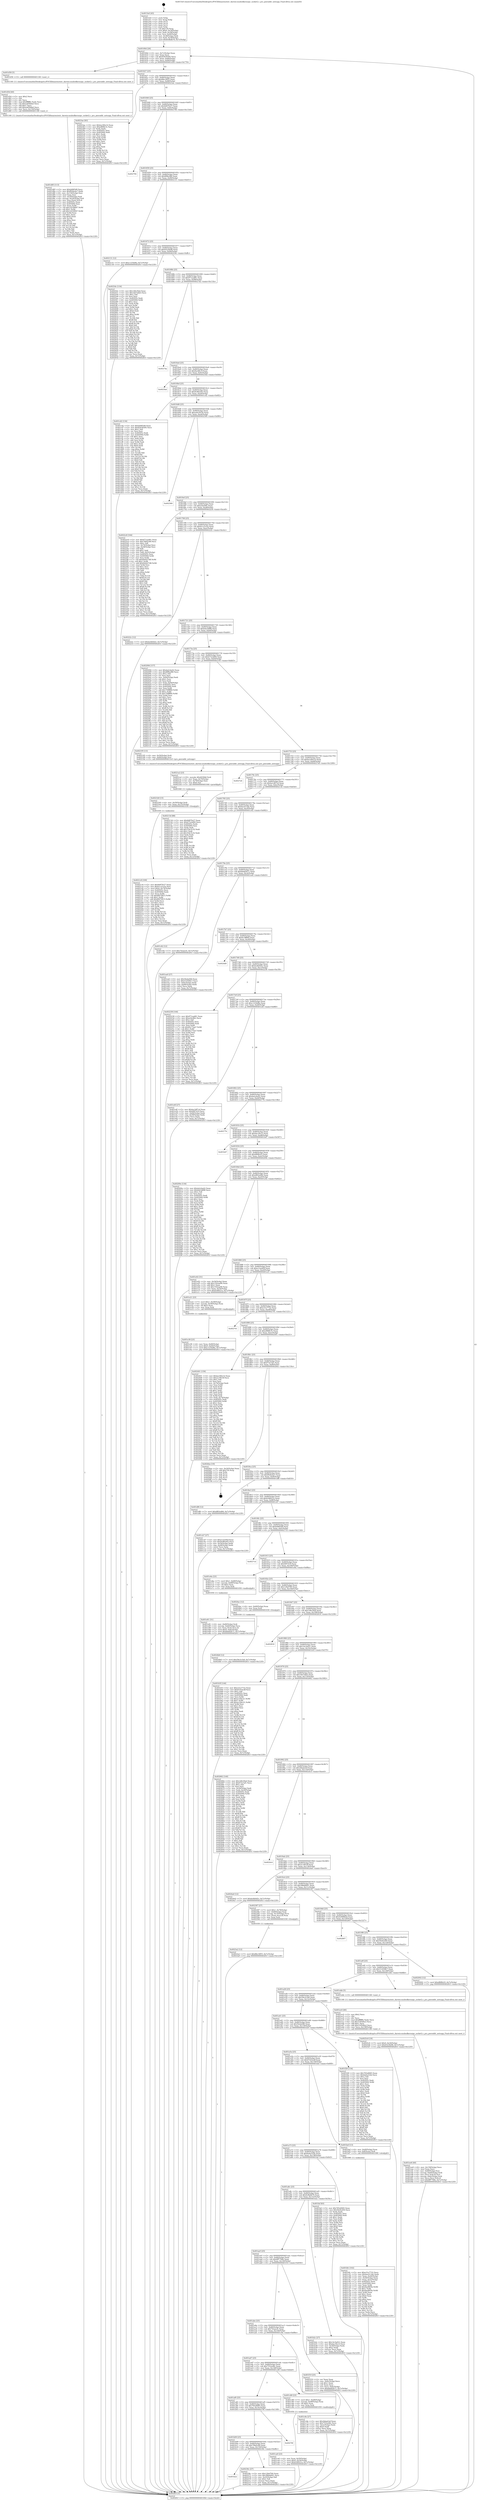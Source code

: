 digraph "0x4015e0" {
  label = "0x4015e0 (/mnt/c/Users/mathe/Desktop/tcc/POCII/binaries/extr_darwin-xnubsdkernuipc_socket2.c_pru_peeraddr_notsupp_Final-ollvm.out::main(0))"
  labelloc = "t"
  node[shape=record]

  Entry [label="",width=0.3,height=0.3,shape=circle,fillcolor=black,style=filled]
  "0x40160d" [label="{
     0x40160d [26]\l
     | [instrs]\l
     &nbsp;&nbsp;0x40160d \<+3\>: mov -0x7c(%rbp),%eax\l
     &nbsp;&nbsp;0x401610 \<+2\>: mov %eax,%ecx\l
     &nbsp;&nbsp;0x401612 \<+6\>: sub $0x83039395,%ecx\l
     &nbsp;&nbsp;0x401618 \<+3\>: mov %eax,-0x80(%rbp)\l
     &nbsp;&nbsp;0x40161b \<+6\>: mov %ecx,-0x84(%rbp)\l
     &nbsp;&nbsp;0x401621 \<+6\>: je 0000000000401d58 \<main+0x778\>\l
  }"]
  "0x401d58" [label="{
     0x401d58 [5]\l
     | [instrs]\l
     &nbsp;&nbsp;0x401d58 \<+5\>: call 0000000000401160 \<next_i\>\l
     | [calls]\l
     &nbsp;&nbsp;0x401160 \{1\} (/mnt/c/Users/mathe/Desktop/tcc/POCII/binaries/extr_darwin-xnubsdkernuipc_socket2.c_pru_peeraddr_notsupp_Final-ollvm.out::next_i)\l
  }"]
  "0x401627" [label="{
     0x401627 [25]\l
     | [instrs]\l
     &nbsp;&nbsp;0x401627 \<+5\>: jmp 000000000040162c \<main+0x4c\>\l
     &nbsp;&nbsp;0x40162c \<+3\>: mov -0x80(%rbp),%eax\l
     &nbsp;&nbsp;0x40162f \<+5\>: sub $0x88e18f55,%eax\l
     &nbsp;&nbsp;0x401634 \<+6\>: mov %eax,-0x88(%rbp)\l
     &nbsp;&nbsp;0x40163a \<+6\>: je 00000000004023ae \<main+0xdce\>\l
  }"]
  Exit [label="",width=0.3,height=0.3,shape=circle,fillcolor=black,style=filled,peripheries=2]
  "0x4023ae" [label="{
     0x4023ae [83]\l
     | [instrs]\l
     &nbsp;&nbsp;0x4023ae \<+5\>: mov $0xba180e14,%eax\l
     &nbsp;&nbsp;0x4023b3 \<+5\>: mov $0xef688c5c,%ecx\l
     &nbsp;&nbsp;0x4023b8 \<+2\>: xor %edx,%edx\l
     &nbsp;&nbsp;0x4023ba \<+7\>: mov 0x40505c,%esi\l
     &nbsp;&nbsp;0x4023c1 \<+7\>: mov 0x405064,%edi\l
     &nbsp;&nbsp;0x4023c8 \<+3\>: sub $0x1,%edx\l
     &nbsp;&nbsp;0x4023cb \<+3\>: mov %esi,%r8d\l
     &nbsp;&nbsp;0x4023ce \<+3\>: add %edx,%r8d\l
     &nbsp;&nbsp;0x4023d1 \<+4\>: imul %r8d,%esi\l
     &nbsp;&nbsp;0x4023d5 \<+3\>: and $0x1,%esi\l
     &nbsp;&nbsp;0x4023d8 \<+3\>: cmp $0x0,%esi\l
     &nbsp;&nbsp;0x4023db \<+4\>: sete %r9b\l
     &nbsp;&nbsp;0x4023df \<+3\>: cmp $0xa,%edi\l
     &nbsp;&nbsp;0x4023e2 \<+4\>: setl %r10b\l
     &nbsp;&nbsp;0x4023e6 \<+3\>: mov %r9b,%r11b\l
     &nbsp;&nbsp;0x4023e9 \<+3\>: and %r10b,%r11b\l
     &nbsp;&nbsp;0x4023ec \<+3\>: xor %r10b,%r9b\l
     &nbsp;&nbsp;0x4023ef \<+3\>: or %r9b,%r11b\l
     &nbsp;&nbsp;0x4023f2 \<+4\>: test $0x1,%r11b\l
     &nbsp;&nbsp;0x4023f6 \<+3\>: cmovne %ecx,%eax\l
     &nbsp;&nbsp;0x4023f9 \<+3\>: mov %eax,-0x7c(%rbp)\l
     &nbsp;&nbsp;0x4023fc \<+5\>: jmp 000000000040281f \<main+0x123f\>\l
  }"]
  "0x401640" [label="{
     0x401640 [25]\l
     | [instrs]\l
     &nbsp;&nbsp;0x401640 \<+5\>: jmp 0000000000401645 \<main+0x65\>\l
     &nbsp;&nbsp;0x401645 \<+3\>: mov -0x80(%rbp),%eax\l
     &nbsp;&nbsp;0x401648 \<+5\>: sub $0x8d97fe27,%eax\l
     &nbsp;&nbsp;0x40164d \<+6\>: mov %eax,-0x8c(%rbp)\l
     &nbsp;&nbsp;0x401653 \<+6\>: je 0000000000402794 \<main+0x11b4\>\l
  }"]
  "0x4024b8" [label="{
     0x4024b8 [12]\l
     | [instrs]\l
     &nbsp;&nbsp;0x4024b8 \<+7\>: movl $0x59e3c5a6,-0x7c(%rbp)\l
     &nbsp;&nbsp;0x4024bf \<+5\>: jmp 000000000040281f \<main+0x123f\>\l
  }"]
  "0x402794" [label="{
     0x402794\l
  }", style=dashed]
  "0x401659" [label="{
     0x401659 [25]\l
     | [instrs]\l
     &nbsp;&nbsp;0x401659 \<+5\>: jmp 000000000040165e \<main+0x7e\>\l
     &nbsp;&nbsp;0x40165e \<+3\>: mov -0x80(%rbp),%eax\l
     &nbsp;&nbsp;0x401661 \<+5\>: sub $0x8f9bcf86,%eax\l
     &nbsp;&nbsp;0x401666 \<+6\>: mov %eax,-0x90(%rbp)\l
     &nbsp;&nbsp;0x40166c \<+6\>: je 0000000000402131 \<main+0xb51\>\l
  }"]
  "0x4023a2" [label="{
     0x4023a2 [12]\l
     | [instrs]\l
     &nbsp;&nbsp;0x4023a2 \<+7\>: movl $0x88e18f55,-0x7c(%rbp)\l
     &nbsp;&nbsp;0x4023a9 \<+5\>: jmp 000000000040281f \<main+0x123f\>\l
  }"]
  "0x402131" [label="{
     0x402131 [12]\l
     | [instrs]\l
     &nbsp;&nbsp;0x402131 \<+7\>: movl $0xc1254d8a,-0x7c(%rbp)\l
     &nbsp;&nbsp;0x402138 \<+5\>: jmp 000000000040281f \<main+0x123f\>\l
  }"]
  "0x401672" [label="{
     0x401672 [25]\l
     | [instrs]\l
     &nbsp;&nbsp;0x401672 \<+5\>: jmp 0000000000401677 \<main+0x97\>\l
     &nbsp;&nbsp;0x401677 \<+3\>: mov -0x80(%rbp),%eax\l
     &nbsp;&nbsp;0x40167a \<+5\>: sub $0x9323fe98,%eax\l
     &nbsp;&nbsp;0x40167f \<+6\>: mov %eax,-0x94(%rbp)\l
     &nbsp;&nbsp;0x401685 \<+6\>: je 00000000004025dc \<main+0xffc\>\l
  }"]
  "0x401b22" [label="{
     0x401b22\l
  }", style=dashed]
  "0x4025dc" [label="{
     0x4025dc [134]\l
     | [instrs]\l
     &nbsp;&nbsp;0x4025dc \<+5\>: mov $0x146c5fa4,%eax\l
     &nbsp;&nbsp;0x4025e1 \<+5\>: mov $0x1bb7ebb3,%ecx\l
     &nbsp;&nbsp;0x4025e6 \<+2\>: mov $0x1,%dl\l
     &nbsp;&nbsp;0x4025e8 \<+2\>: xor %esi,%esi\l
     &nbsp;&nbsp;0x4025ea \<+7\>: mov 0x40505c,%edi\l
     &nbsp;&nbsp;0x4025f1 \<+8\>: mov 0x405064,%r8d\l
     &nbsp;&nbsp;0x4025f9 \<+3\>: sub $0x1,%esi\l
     &nbsp;&nbsp;0x4025fc \<+3\>: mov %edi,%r9d\l
     &nbsp;&nbsp;0x4025ff \<+3\>: add %esi,%r9d\l
     &nbsp;&nbsp;0x402602 \<+4\>: imul %r9d,%edi\l
     &nbsp;&nbsp;0x402606 \<+3\>: and $0x1,%edi\l
     &nbsp;&nbsp;0x402609 \<+3\>: cmp $0x0,%edi\l
     &nbsp;&nbsp;0x40260c \<+4\>: sete %r10b\l
     &nbsp;&nbsp;0x402610 \<+4\>: cmp $0xa,%r8d\l
     &nbsp;&nbsp;0x402614 \<+4\>: setl %r11b\l
     &nbsp;&nbsp;0x402618 \<+3\>: mov %r10b,%bl\l
     &nbsp;&nbsp;0x40261b \<+3\>: xor $0xff,%bl\l
     &nbsp;&nbsp;0x40261e \<+3\>: mov %r11b,%r14b\l
     &nbsp;&nbsp;0x402621 \<+4\>: xor $0xff,%r14b\l
     &nbsp;&nbsp;0x402625 \<+3\>: xor $0x0,%dl\l
     &nbsp;&nbsp;0x402628 \<+3\>: mov %bl,%r15b\l
     &nbsp;&nbsp;0x40262b \<+4\>: and $0x0,%r15b\l
     &nbsp;&nbsp;0x40262f \<+3\>: and %dl,%r10b\l
     &nbsp;&nbsp;0x402632 \<+3\>: mov %r14b,%r12b\l
     &nbsp;&nbsp;0x402635 \<+4\>: and $0x0,%r12b\l
     &nbsp;&nbsp;0x402639 \<+3\>: and %dl,%r11b\l
     &nbsp;&nbsp;0x40263c \<+3\>: or %r10b,%r15b\l
     &nbsp;&nbsp;0x40263f \<+3\>: or %r11b,%r12b\l
     &nbsp;&nbsp;0x402642 \<+3\>: xor %r12b,%r15b\l
     &nbsp;&nbsp;0x402645 \<+3\>: or %r14b,%bl\l
     &nbsp;&nbsp;0x402648 \<+3\>: xor $0xff,%bl\l
     &nbsp;&nbsp;0x40264b \<+3\>: or $0x0,%dl\l
     &nbsp;&nbsp;0x40264e \<+2\>: and %dl,%bl\l
     &nbsp;&nbsp;0x402650 \<+3\>: or %bl,%r15b\l
     &nbsp;&nbsp;0x402653 \<+4\>: test $0x1,%r15b\l
     &nbsp;&nbsp;0x402657 \<+3\>: cmovne %ecx,%eax\l
     &nbsp;&nbsp;0x40265a \<+3\>: mov %eax,-0x7c(%rbp)\l
     &nbsp;&nbsp;0x40265d \<+5\>: jmp 000000000040281f \<main+0x123f\>\l
  }"]
  "0x40168b" [label="{
     0x40168b [25]\l
     | [instrs]\l
     &nbsp;&nbsp;0x40168b \<+5\>: jmp 0000000000401690 \<main+0xb0\>\l
     &nbsp;&nbsp;0x401690 \<+3\>: mov -0x80(%rbp),%eax\l
     &nbsp;&nbsp;0x401693 \<+5\>: sub $0x971ead61,%eax\l
     &nbsp;&nbsp;0x401698 \<+6\>: mov %eax,-0x98(%rbp)\l
     &nbsp;&nbsp;0x40169e \<+6\>: je 00000000004027da \<main+0x11fa\>\l
  }"]
  "0x40236c" [label="{
     0x40236c [27]\l
     | [instrs]\l
     &nbsp;&nbsp;0x40236c \<+5\>: mov $0x128ef760,%eax\l
     &nbsp;&nbsp;0x402371 \<+5\>: mov $0x386dd001,%ecx\l
     &nbsp;&nbsp;0x402376 \<+3\>: mov -0x25(%rbp),%dl\l
     &nbsp;&nbsp;0x402379 \<+3\>: test $0x1,%dl\l
     &nbsp;&nbsp;0x40237c \<+3\>: cmovne %ecx,%eax\l
     &nbsp;&nbsp;0x40237f \<+3\>: mov %eax,-0x7c(%rbp)\l
     &nbsp;&nbsp;0x402382 \<+5\>: jmp 000000000040281f \<main+0x123f\>\l
  }"]
  "0x4027da" [label="{
     0x4027da\l
  }", style=dashed]
  "0x4016a4" [label="{
     0x4016a4 [25]\l
     | [instrs]\l
     &nbsp;&nbsp;0x4016a4 \<+5\>: jmp 00000000004016a9 \<main+0xc9\>\l
     &nbsp;&nbsp;0x4016a9 \<+3\>: mov -0x80(%rbp),%eax\l
     &nbsp;&nbsp;0x4016ac \<+5\>: sub $0x9ac68c1f,%eax\l
     &nbsp;&nbsp;0x4016b1 \<+6\>: mov %eax,-0x9c(%rbp)\l
     &nbsp;&nbsp;0x4016b7 \<+6\>: je 00000000004025bd \<main+0xfdd\>\l
  }"]
  "0x401b09" [label="{
     0x401b09 [25]\l
     | [instrs]\l
     &nbsp;&nbsp;0x401b09 \<+5\>: jmp 0000000000401b0e \<main+0x52e\>\l
     &nbsp;&nbsp;0x401b0e \<+3\>: mov -0x80(%rbp),%eax\l
     &nbsp;&nbsp;0x401b11 \<+5\>: sub $0x7f9d2c69,%eax\l
     &nbsp;&nbsp;0x401b16 \<+6\>: mov %eax,-0x150(%rbp)\l
     &nbsp;&nbsp;0x401b1c \<+6\>: je 000000000040236c \<main+0xd8c\>\l
  }"]
  "0x4025bd" [label="{
     0x4025bd\l
  }", style=dashed]
  "0x4016bd" [label="{
     0x4016bd [25]\l
     | [instrs]\l
     &nbsp;&nbsp;0x4016bd \<+5\>: jmp 00000000004016c2 \<main+0xe2\>\l
     &nbsp;&nbsp;0x4016c2 \<+3\>: mov -0x80(%rbp),%eax\l
     &nbsp;&nbsp;0x4016c5 \<+5\>: sub $0x9c96ee63,%eax\l
     &nbsp;&nbsp;0x4016ca \<+6\>: mov %eax,-0xa0(%rbp)\l
     &nbsp;&nbsp;0x4016d0 \<+6\>: je 0000000000401cd2 \<main+0x6f2\>\l
  }"]
  "0x40276f" [label="{
     0x40276f\l
  }", style=dashed]
  "0x401cd2" [label="{
     0x401cd2 [134]\l
     | [instrs]\l
     &nbsp;&nbsp;0x401cd2 \<+5\>: mov $0xb4965d9,%eax\l
     &nbsp;&nbsp;0x401cd7 \<+5\>: mov $0x83039395,%ecx\l
     &nbsp;&nbsp;0x401cdc \<+2\>: mov $0x1,%dl\l
     &nbsp;&nbsp;0x401cde \<+2\>: xor %esi,%esi\l
     &nbsp;&nbsp;0x401ce0 \<+7\>: mov 0x40505c,%edi\l
     &nbsp;&nbsp;0x401ce7 \<+8\>: mov 0x405064,%r8d\l
     &nbsp;&nbsp;0x401cef \<+3\>: sub $0x1,%esi\l
     &nbsp;&nbsp;0x401cf2 \<+3\>: mov %edi,%r9d\l
     &nbsp;&nbsp;0x401cf5 \<+3\>: add %esi,%r9d\l
     &nbsp;&nbsp;0x401cf8 \<+4\>: imul %r9d,%edi\l
     &nbsp;&nbsp;0x401cfc \<+3\>: and $0x1,%edi\l
     &nbsp;&nbsp;0x401cff \<+3\>: cmp $0x0,%edi\l
     &nbsp;&nbsp;0x401d02 \<+4\>: sete %r10b\l
     &nbsp;&nbsp;0x401d06 \<+4\>: cmp $0xa,%r8d\l
     &nbsp;&nbsp;0x401d0a \<+4\>: setl %r11b\l
     &nbsp;&nbsp;0x401d0e \<+3\>: mov %r10b,%bl\l
     &nbsp;&nbsp;0x401d11 \<+3\>: xor $0xff,%bl\l
     &nbsp;&nbsp;0x401d14 \<+3\>: mov %r11b,%r14b\l
     &nbsp;&nbsp;0x401d17 \<+4\>: xor $0xff,%r14b\l
     &nbsp;&nbsp;0x401d1b \<+3\>: xor $0x0,%dl\l
     &nbsp;&nbsp;0x401d1e \<+3\>: mov %bl,%r15b\l
     &nbsp;&nbsp;0x401d21 \<+4\>: and $0x0,%r15b\l
     &nbsp;&nbsp;0x401d25 \<+3\>: and %dl,%r10b\l
     &nbsp;&nbsp;0x401d28 \<+3\>: mov %r14b,%r12b\l
     &nbsp;&nbsp;0x401d2b \<+4\>: and $0x0,%r12b\l
     &nbsp;&nbsp;0x401d2f \<+3\>: and %dl,%r11b\l
     &nbsp;&nbsp;0x401d32 \<+3\>: or %r10b,%r15b\l
     &nbsp;&nbsp;0x401d35 \<+3\>: or %r11b,%r12b\l
     &nbsp;&nbsp;0x401d38 \<+3\>: xor %r12b,%r15b\l
     &nbsp;&nbsp;0x401d3b \<+3\>: or %r14b,%bl\l
     &nbsp;&nbsp;0x401d3e \<+3\>: xor $0xff,%bl\l
     &nbsp;&nbsp;0x401d41 \<+3\>: or $0x0,%dl\l
     &nbsp;&nbsp;0x401d44 \<+2\>: and %dl,%bl\l
     &nbsp;&nbsp;0x401d46 \<+3\>: or %bl,%r15b\l
     &nbsp;&nbsp;0x401d49 \<+4\>: test $0x1,%r15b\l
     &nbsp;&nbsp;0x401d4d \<+3\>: cmovne %ecx,%eax\l
     &nbsp;&nbsp;0x401d50 \<+3\>: mov %eax,-0x7c(%rbp)\l
     &nbsp;&nbsp;0x401d53 \<+5\>: jmp 000000000040281f \<main+0x123f\>\l
  }"]
  "0x4016d6" [label="{
     0x4016d6 [25]\l
     | [instrs]\l
     &nbsp;&nbsp;0x4016d6 \<+5\>: jmp 00000000004016db \<main+0xfb\>\l
     &nbsp;&nbsp;0x4016db \<+3\>: mov -0x80(%rbp),%eax\l
     &nbsp;&nbsp;0x4016de \<+5\>: sub $0xa4418234,%eax\l
     &nbsp;&nbsp;0x4016e3 \<+6\>: mov %eax,-0xa4(%rbp)\l
     &nbsp;&nbsp;0x4016e9 \<+6\>: je 0000000000402560 \<main+0xf80\>\l
  }"]
  "0x4021c8" [label="{
     0x4021c8 [100]\l
     | [instrs]\l
     &nbsp;&nbsp;0x4021c8 \<+5\>: mov $0x8d97fe27,%eax\l
     &nbsp;&nbsp;0x4021cd \<+5\>: mov $0xb1c21e2a,%esi\l
     &nbsp;&nbsp;0x4021d2 \<+7\>: movl $0x0,-0x74(%rbp)\l
     &nbsp;&nbsp;0x4021d9 \<+7\>: mov 0x40505c,%ecx\l
     &nbsp;&nbsp;0x4021e0 \<+7\>: mov 0x405064,%edx\l
     &nbsp;&nbsp;0x4021e7 \<+3\>: mov %ecx,%r8d\l
     &nbsp;&nbsp;0x4021ea \<+7\>: sub $0x8f470815,%r8d\l
     &nbsp;&nbsp;0x4021f1 \<+4\>: sub $0x1,%r8d\l
     &nbsp;&nbsp;0x4021f5 \<+7\>: add $0x8f470815,%r8d\l
     &nbsp;&nbsp;0x4021fc \<+4\>: imul %r8d,%ecx\l
     &nbsp;&nbsp;0x402200 \<+3\>: and $0x1,%ecx\l
     &nbsp;&nbsp;0x402203 \<+3\>: cmp $0x0,%ecx\l
     &nbsp;&nbsp;0x402206 \<+4\>: sete %r9b\l
     &nbsp;&nbsp;0x40220a \<+3\>: cmp $0xa,%edx\l
     &nbsp;&nbsp;0x40220d \<+4\>: setl %r10b\l
     &nbsp;&nbsp;0x402211 \<+3\>: mov %r9b,%r11b\l
     &nbsp;&nbsp;0x402214 \<+3\>: and %r10b,%r11b\l
     &nbsp;&nbsp;0x402217 \<+3\>: xor %r10b,%r9b\l
     &nbsp;&nbsp;0x40221a \<+3\>: or %r9b,%r11b\l
     &nbsp;&nbsp;0x40221d \<+4\>: test $0x1,%r11b\l
     &nbsp;&nbsp;0x402221 \<+3\>: cmovne %esi,%eax\l
     &nbsp;&nbsp;0x402224 \<+3\>: mov %eax,-0x7c(%rbp)\l
     &nbsp;&nbsp;0x402227 \<+5\>: jmp 000000000040281f \<main+0x123f\>\l
  }"]
  "0x402560" [label="{
     0x402560\l
  }", style=dashed]
  "0x4016ef" [label="{
     0x4016ef [25]\l
     | [instrs]\l
     &nbsp;&nbsp;0x4016ef \<+5\>: jmp 00000000004016f4 \<main+0x114\>\l
     &nbsp;&nbsp;0x4016f4 \<+3\>: mov -0x80(%rbp),%eax\l
     &nbsp;&nbsp;0x4016f7 \<+5\>: sub $0xa5dcfbfc,%eax\l
     &nbsp;&nbsp;0x4016fc \<+6\>: mov %eax,-0xa8(%rbp)\l
     &nbsp;&nbsp;0x401702 \<+6\>: je 00000000004022c8 \<main+0xce8\>\l
  }"]
  "0x4021b9" [label="{
     0x4021b9 [15]\l
     | [instrs]\l
     &nbsp;&nbsp;0x4021b9 \<+4\>: mov -0x50(%rbp),%rdi\l
     &nbsp;&nbsp;0x4021bd \<+6\>: mov %eax,-0x15c(%rbp)\l
     &nbsp;&nbsp;0x4021c3 \<+5\>: call 0000000000401030 \<free@plt\>\l
     | [calls]\l
     &nbsp;&nbsp;0x401030 \{1\} (unknown)\l
  }"]
  "0x4022c8" [label="{
     0x4022c8 [164]\l
     | [instrs]\l
     &nbsp;&nbsp;0x4022c8 \<+5\>: mov $0x971ead61,%eax\l
     &nbsp;&nbsp;0x4022cd \<+5\>: mov $0x7f9d2c69,%ecx\l
     &nbsp;&nbsp;0x4022d2 \<+2\>: mov $0x1,%dl\l
     &nbsp;&nbsp;0x4022d4 \<+3\>: mov -0x74(%rbp),%esi\l
     &nbsp;&nbsp;0x4022d7 \<+3\>: cmp -0x58(%rbp),%esi\l
     &nbsp;&nbsp;0x4022da \<+4\>: setl %dil\l
     &nbsp;&nbsp;0x4022de \<+4\>: and $0x1,%dil\l
     &nbsp;&nbsp;0x4022e2 \<+4\>: mov %dil,-0x25(%rbp)\l
     &nbsp;&nbsp;0x4022e6 \<+7\>: mov 0x40505c,%esi\l
     &nbsp;&nbsp;0x4022ed \<+8\>: mov 0x405064,%r8d\l
     &nbsp;&nbsp;0x4022f5 \<+3\>: mov %esi,%r9d\l
     &nbsp;&nbsp;0x4022f8 \<+7\>: sub $0x644427d8,%r9d\l
     &nbsp;&nbsp;0x4022ff \<+4\>: sub $0x1,%r9d\l
     &nbsp;&nbsp;0x402303 \<+7\>: add $0x644427d8,%r9d\l
     &nbsp;&nbsp;0x40230a \<+4\>: imul %r9d,%esi\l
     &nbsp;&nbsp;0x40230e \<+3\>: and $0x1,%esi\l
     &nbsp;&nbsp;0x402311 \<+3\>: cmp $0x0,%esi\l
     &nbsp;&nbsp;0x402314 \<+4\>: sete %dil\l
     &nbsp;&nbsp;0x402318 \<+4\>: cmp $0xa,%r8d\l
     &nbsp;&nbsp;0x40231c \<+4\>: setl %r10b\l
     &nbsp;&nbsp;0x402320 \<+3\>: mov %dil,%r11b\l
     &nbsp;&nbsp;0x402323 \<+4\>: xor $0xff,%r11b\l
     &nbsp;&nbsp;0x402327 \<+3\>: mov %r10b,%bl\l
     &nbsp;&nbsp;0x40232a \<+3\>: xor $0xff,%bl\l
     &nbsp;&nbsp;0x40232d \<+3\>: xor $0x1,%dl\l
     &nbsp;&nbsp;0x402330 \<+3\>: mov %r11b,%r14b\l
     &nbsp;&nbsp;0x402333 \<+4\>: and $0xff,%r14b\l
     &nbsp;&nbsp;0x402337 \<+3\>: and %dl,%dil\l
     &nbsp;&nbsp;0x40233a \<+3\>: mov %bl,%r15b\l
     &nbsp;&nbsp;0x40233d \<+4\>: and $0xff,%r15b\l
     &nbsp;&nbsp;0x402341 \<+3\>: and %dl,%r10b\l
     &nbsp;&nbsp;0x402344 \<+3\>: or %dil,%r14b\l
     &nbsp;&nbsp;0x402347 \<+3\>: or %r10b,%r15b\l
     &nbsp;&nbsp;0x40234a \<+3\>: xor %r15b,%r14b\l
     &nbsp;&nbsp;0x40234d \<+3\>: or %bl,%r11b\l
     &nbsp;&nbsp;0x402350 \<+4\>: xor $0xff,%r11b\l
     &nbsp;&nbsp;0x402354 \<+3\>: or $0x1,%dl\l
     &nbsp;&nbsp;0x402357 \<+3\>: and %dl,%r11b\l
     &nbsp;&nbsp;0x40235a \<+3\>: or %r11b,%r14b\l
     &nbsp;&nbsp;0x40235d \<+4\>: test $0x1,%r14b\l
     &nbsp;&nbsp;0x402361 \<+3\>: cmovne %ecx,%eax\l
     &nbsp;&nbsp;0x402364 \<+3\>: mov %eax,-0x7c(%rbp)\l
     &nbsp;&nbsp;0x402367 \<+5\>: jmp 000000000040281f \<main+0x123f\>\l
  }"]
  "0x401708" [label="{
     0x401708 [25]\l
     | [instrs]\l
     &nbsp;&nbsp;0x401708 \<+5\>: jmp 000000000040170d \<main+0x12d\>\l
     &nbsp;&nbsp;0x40170d \<+3\>: mov -0x80(%rbp),%eax\l
     &nbsp;&nbsp;0x401710 \<+5\>: sub $0xb1c21e2a,%eax\l
     &nbsp;&nbsp;0x401715 \<+6\>: mov %eax,-0xac(%rbp)\l
     &nbsp;&nbsp;0x40171b \<+6\>: je 000000000040222c \<main+0xc4c\>\l
  }"]
  "0x4021a2" [label="{
     0x4021a2 [23]\l
     | [instrs]\l
     &nbsp;&nbsp;0x4021a2 \<+10\>: movabs $0x4030b6,%rdi\l
     &nbsp;&nbsp;0x4021ac \<+3\>: mov %eax,-0x70(%rbp)\l
     &nbsp;&nbsp;0x4021af \<+3\>: mov -0x70(%rbp),%esi\l
     &nbsp;&nbsp;0x4021b2 \<+2\>: mov $0x0,%al\l
     &nbsp;&nbsp;0x4021b4 \<+5\>: call 0000000000401040 \<printf@plt\>\l
     | [calls]\l
     &nbsp;&nbsp;0x401040 \{1\} (unknown)\l
  }"]
  "0x40222c" [label="{
     0x40222c [12]\l
     | [instrs]\l
     &nbsp;&nbsp;0x40222c \<+7\>: movl $0xbe4b0d2c,-0x7c(%rbp)\l
     &nbsp;&nbsp;0x402233 \<+5\>: jmp 000000000040281f \<main+0x123f\>\l
  }"]
  "0x401721" [label="{
     0x401721 [25]\l
     | [instrs]\l
     &nbsp;&nbsp;0x401721 \<+5\>: jmp 0000000000401726 \<main+0x146\>\l
     &nbsp;&nbsp;0x401726 \<+3\>: mov -0x80(%rbp),%eax\l
     &nbsp;&nbsp;0x401729 \<+5\>: sub $0xb4e5df96,%eax\l
     &nbsp;&nbsp;0x40172e \<+6\>: mov %eax,-0xb0(%rbp)\l
     &nbsp;&nbsp;0x401734 \<+6\>: je 0000000000402094 \<main+0xab4\>\l
  }"]
  "0x401ee8" [label="{
     0x401ee8 [40]\l
     | [instrs]\l
     &nbsp;&nbsp;0x401ee8 \<+6\>: mov -0x158(%rbp),%ecx\l
     &nbsp;&nbsp;0x401eee \<+3\>: imul %eax,%ecx\l
     &nbsp;&nbsp;0x401ef1 \<+4\>: mov -0x60(%rbp),%rsi\l
     &nbsp;&nbsp;0x401ef5 \<+4\>: movslq -0x64(%rbp),%rdi\l
     &nbsp;&nbsp;0x401ef9 \<+4\>: mov (%rsi,%rdi,8),%rsi\l
     &nbsp;&nbsp;0x401efd \<+4\>: movslq -0x6c(%rbp),%rdi\l
     &nbsp;&nbsp;0x401f01 \<+3\>: mov %ecx,(%rsi,%rdi,4)\l
     &nbsp;&nbsp;0x401f04 \<+7\>: movl $0x6ff7768e,-0x7c(%rbp)\l
     &nbsp;&nbsp;0x401f0b \<+5\>: jmp 000000000040281f \<main+0x123f\>\l
  }"]
  "0x402094" [label="{
     0x402094 [157]\l
     | [instrs]\l
     &nbsp;&nbsp;0x402094 \<+5\>: mov $0xda2cbe42,%eax\l
     &nbsp;&nbsp;0x402099 \<+5\>: mov $0x8f9bcf86,%ecx\l
     &nbsp;&nbsp;0x40209e \<+2\>: mov $0x1,%dl\l
     &nbsp;&nbsp;0x4020a0 \<+2\>: xor %esi,%esi\l
     &nbsp;&nbsp;0x4020a2 \<+3\>: mov -0x64(%rbp),%edi\l
     &nbsp;&nbsp;0x4020a5 \<+3\>: sub $0x1,%esi\l
     &nbsp;&nbsp;0x4020a8 \<+2\>: sub %esi,%edi\l
     &nbsp;&nbsp;0x4020aa \<+3\>: mov %edi,-0x64(%rbp)\l
     &nbsp;&nbsp;0x4020ad \<+7\>: mov 0x40505c,%esi\l
     &nbsp;&nbsp;0x4020b4 \<+7\>: mov 0x405064,%edi\l
     &nbsp;&nbsp;0x4020bb \<+3\>: mov %esi,%r8d\l
     &nbsp;&nbsp;0x4020be \<+7\>: add $0x759fff60,%r8d\l
     &nbsp;&nbsp;0x4020c5 \<+4\>: sub $0x1,%r8d\l
     &nbsp;&nbsp;0x4020c9 \<+7\>: sub $0x759fff60,%r8d\l
     &nbsp;&nbsp;0x4020d0 \<+4\>: imul %r8d,%esi\l
     &nbsp;&nbsp;0x4020d4 \<+3\>: and $0x1,%esi\l
     &nbsp;&nbsp;0x4020d7 \<+3\>: cmp $0x0,%esi\l
     &nbsp;&nbsp;0x4020da \<+4\>: sete %r9b\l
     &nbsp;&nbsp;0x4020de \<+3\>: cmp $0xa,%edi\l
     &nbsp;&nbsp;0x4020e1 \<+4\>: setl %r10b\l
     &nbsp;&nbsp;0x4020e5 \<+3\>: mov %r9b,%r11b\l
     &nbsp;&nbsp;0x4020e8 \<+4\>: xor $0xff,%r11b\l
     &nbsp;&nbsp;0x4020ec \<+3\>: mov %r10b,%bl\l
     &nbsp;&nbsp;0x4020ef \<+3\>: xor $0xff,%bl\l
     &nbsp;&nbsp;0x4020f2 \<+3\>: xor $0x1,%dl\l
     &nbsp;&nbsp;0x4020f5 \<+3\>: mov %r11b,%r14b\l
     &nbsp;&nbsp;0x4020f8 \<+4\>: and $0xff,%r14b\l
     &nbsp;&nbsp;0x4020fc \<+3\>: and %dl,%r9b\l
     &nbsp;&nbsp;0x4020ff \<+3\>: mov %bl,%r15b\l
     &nbsp;&nbsp;0x402102 \<+4\>: and $0xff,%r15b\l
     &nbsp;&nbsp;0x402106 \<+3\>: and %dl,%r10b\l
     &nbsp;&nbsp;0x402109 \<+3\>: or %r9b,%r14b\l
     &nbsp;&nbsp;0x40210c \<+3\>: or %r10b,%r15b\l
     &nbsp;&nbsp;0x40210f \<+3\>: xor %r15b,%r14b\l
     &nbsp;&nbsp;0x402112 \<+3\>: or %bl,%r11b\l
     &nbsp;&nbsp;0x402115 \<+4\>: xor $0xff,%r11b\l
     &nbsp;&nbsp;0x402119 \<+3\>: or $0x1,%dl\l
     &nbsp;&nbsp;0x40211c \<+3\>: and %dl,%r11b\l
     &nbsp;&nbsp;0x40211f \<+3\>: or %r11b,%r14b\l
     &nbsp;&nbsp;0x402122 \<+4\>: test $0x1,%r14b\l
     &nbsp;&nbsp;0x402126 \<+3\>: cmovne %ecx,%eax\l
     &nbsp;&nbsp;0x402129 \<+3\>: mov %eax,-0x7c(%rbp)\l
     &nbsp;&nbsp;0x40212c \<+5\>: jmp 000000000040281f \<main+0x123f\>\l
  }"]
  "0x40173a" [label="{
     0x40173a [25]\l
     | [instrs]\l
     &nbsp;&nbsp;0x40173a \<+5\>: jmp 000000000040173f \<main+0x15f\>\l
     &nbsp;&nbsp;0x40173f \<+3\>: mov -0x80(%rbp),%eax\l
     &nbsp;&nbsp;0x401742 \<+5\>: sub $0xb73c4d00,%eax\l
     &nbsp;&nbsp;0x401747 \<+6\>: mov %eax,-0xb4(%rbp)\l
     &nbsp;&nbsp;0x40174d \<+6\>: je 0000000000402195 \<main+0xbb5\>\l
  }"]
  "0x401ec0" [label="{
     0x401ec0 [40]\l
     | [instrs]\l
     &nbsp;&nbsp;0x401ec0 \<+5\>: mov $0x2,%ecx\l
     &nbsp;&nbsp;0x401ec5 \<+1\>: cltd\l
     &nbsp;&nbsp;0x401ec6 \<+2\>: idiv %ecx\l
     &nbsp;&nbsp;0x401ec8 \<+6\>: imul $0xfffffffe,%edx,%ecx\l
     &nbsp;&nbsp;0x401ece \<+6\>: sub $0x3185d0a3,%ecx\l
     &nbsp;&nbsp;0x401ed4 \<+3\>: add $0x1,%ecx\l
     &nbsp;&nbsp;0x401ed7 \<+6\>: add $0x3185d0a3,%ecx\l
     &nbsp;&nbsp;0x401edd \<+6\>: mov %ecx,-0x158(%rbp)\l
     &nbsp;&nbsp;0x401ee3 \<+5\>: call 0000000000401160 \<next_i\>\l
     | [calls]\l
     &nbsp;&nbsp;0x401160 \{1\} (/mnt/c/Users/mathe/Desktop/tcc/POCII/binaries/extr_darwin-xnubsdkernuipc_socket2.c_pru_peeraddr_notsupp_Final-ollvm.out::next_i)\l
  }"]
  "0x402195" [label="{
     0x402195 [13]\l
     | [instrs]\l
     &nbsp;&nbsp;0x402195 \<+4\>: mov -0x50(%rbp),%rdi\l
     &nbsp;&nbsp;0x402199 \<+4\>: mov -0x60(%rbp),%rsi\l
     &nbsp;&nbsp;0x40219d \<+5\>: call 00000000004015c0 \<pru_peeraddr_notsupp\>\l
     | [calls]\l
     &nbsp;&nbsp;0x4015c0 \{1\} (/mnt/c/Users/mathe/Desktop/tcc/POCII/binaries/extr_darwin-xnubsdkernuipc_socket2.c_pru_peeraddr_notsupp_Final-ollvm.out::pru_peeraddr_notsupp)\l
  }"]
  "0x401753" [label="{
     0x401753 [25]\l
     | [instrs]\l
     &nbsp;&nbsp;0x401753 \<+5\>: jmp 0000000000401758 \<main+0x178\>\l
     &nbsp;&nbsp;0x401758 \<+3\>: mov -0x80(%rbp),%eax\l
     &nbsp;&nbsp;0x40175b \<+5\>: sub $0xba180e14,%eax\l
     &nbsp;&nbsp;0x401760 \<+6\>: mov %eax,-0xb8(%rbp)\l
     &nbsp;&nbsp;0x401766 \<+6\>: je 00000000004027e6 \<main+0x1206\>\l
  }"]
  "0x401e81" [label="{
     0x401e81 [31]\l
     | [instrs]\l
     &nbsp;&nbsp;0x401e81 \<+4\>: mov -0x60(%rbp),%rdi\l
     &nbsp;&nbsp;0x401e85 \<+4\>: movslq -0x64(%rbp),%rcx\l
     &nbsp;&nbsp;0x401e89 \<+4\>: mov %rax,(%rdi,%rcx,8)\l
     &nbsp;&nbsp;0x401e8d \<+7\>: movl $0x0,-0x6c(%rbp)\l
     &nbsp;&nbsp;0x401e94 \<+7\>: movl $0xbbdd2b71,-0x7c(%rbp)\l
     &nbsp;&nbsp;0x401e9b \<+5\>: jmp 000000000040281f \<main+0x123f\>\l
  }"]
  "0x4027e6" [label="{
     0x4027e6\l
  }", style=dashed]
  "0x40176c" [label="{
     0x40176c [25]\l
     | [instrs]\l
     &nbsp;&nbsp;0x40176c \<+5\>: jmp 0000000000401771 \<main+0x191\>\l
     &nbsp;&nbsp;0x401771 \<+3\>: mov -0x80(%rbp),%eax\l
     &nbsp;&nbsp;0x401774 \<+5\>: sub $0xba1d87cd,%eax\l
     &nbsp;&nbsp;0x401779 \<+6\>: mov %eax,-0xbc(%rbp)\l
     &nbsp;&nbsp;0x40177f \<+6\>: je 000000000040213d \<main+0xb5d\>\l
  }"]
  "0x401e38" [label="{
     0x401e38 [23]\l
     | [instrs]\l
     &nbsp;&nbsp;0x401e38 \<+4\>: mov %rax,-0x60(%rbp)\l
     &nbsp;&nbsp;0x401e3c \<+7\>: movl $0x0,-0x64(%rbp)\l
     &nbsp;&nbsp;0x401e43 \<+7\>: movl $0xc1254d8a,-0x7c(%rbp)\l
     &nbsp;&nbsp;0x401e4a \<+5\>: jmp 000000000040281f \<main+0x123f\>\l
  }"]
  "0x40213d" [label="{
     0x40213d [88]\l
     | [instrs]\l
     &nbsp;&nbsp;0x40213d \<+5\>: mov $0x8d97fe27,%eax\l
     &nbsp;&nbsp;0x402142 \<+5\>: mov $0xb73c4d00,%ecx\l
     &nbsp;&nbsp;0x402147 \<+7\>: mov 0x40505c,%edx\l
     &nbsp;&nbsp;0x40214e \<+7\>: mov 0x405064,%esi\l
     &nbsp;&nbsp;0x402155 \<+2\>: mov %edx,%edi\l
     &nbsp;&nbsp;0x402157 \<+6\>: add $0x334c5c32,%edi\l
     &nbsp;&nbsp;0x40215d \<+3\>: sub $0x1,%edi\l
     &nbsp;&nbsp;0x402160 \<+6\>: sub $0x334c5c32,%edi\l
     &nbsp;&nbsp;0x402166 \<+3\>: imul %edi,%edx\l
     &nbsp;&nbsp;0x402169 \<+3\>: and $0x1,%edx\l
     &nbsp;&nbsp;0x40216c \<+3\>: cmp $0x0,%edx\l
     &nbsp;&nbsp;0x40216f \<+4\>: sete %r8b\l
     &nbsp;&nbsp;0x402173 \<+3\>: cmp $0xa,%esi\l
     &nbsp;&nbsp;0x402176 \<+4\>: setl %r9b\l
     &nbsp;&nbsp;0x40217a \<+3\>: mov %r8b,%r10b\l
     &nbsp;&nbsp;0x40217d \<+3\>: and %r9b,%r10b\l
     &nbsp;&nbsp;0x402180 \<+3\>: xor %r9b,%r8b\l
     &nbsp;&nbsp;0x402183 \<+3\>: or %r8b,%r10b\l
     &nbsp;&nbsp;0x402186 \<+4\>: test $0x1,%r10b\l
     &nbsp;&nbsp;0x40218a \<+3\>: cmovne %ecx,%eax\l
     &nbsp;&nbsp;0x40218d \<+3\>: mov %eax,-0x7c(%rbp)\l
     &nbsp;&nbsp;0x402190 \<+5\>: jmp 000000000040281f \<main+0x123f\>\l
  }"]
  "0x401785" [label="{
     0x401785 [25]\l
     | [instrs]\l
     &nbsp;&nbsp;0x401785 \<+5\>: jmp 000000000040178a \<main+0x1aa\>\l
     &nbsp;&nbsp;0x40178a \<+3\>: mov -0x80(%rbp),%eax\l
     &nbsp;&nbsp;0x40178d \<+5\>: sub $0xbac013ab,%eax\l
     &nbsp;&nbsp;0x401792 \<+6\>: mov %eax,-0xc0(%rbp)\l
     &nbsp;&nbsp;0x401798 \<+6\>: je 0000000000401c62 \<main+0x682\>\l
  }"]
  "0x401d85" [label="{
     0x401d85 [113]\l
     | [instrs]\l
     &nbsp;&nbsp;0x401d85 \<+5\>: mov $0xb4965d9,%ecx\l
     &nbsp;&nbsp;0x401d8a \<+5\>: mov $0xf926e4a7,%edx\l
     &nbsp;&nbsp;0x401d8f \<+6\>: mov -0x154(%rbp),%esi\l
     &nbsp;&nbsp;0x401d95 \<+3\>: imul %eax,%esi\l
     &nbsp;&nbsp;0x401d98 \<+4\>: mov -0x50(%rbp),%rdi\l
     &nbsp;&nbsp;0x401d9c \<+4\>: movslq -0x54(%rbp),%r8\l
     &nbsp;&nbsp;0x401da0 \<+4\>: mov %esi,(%rdi,%r8,4)\l
     &nbsp;&nbsp;0x401da4 \<+7\>: mov 0x40505c,%eax\l
     &nbsp;&nbsp;0x401dab \<+7\>: mov 0x405064,%esi\l
     &nbsp;&nbsp;0x401db2 \<+3\>: mov %eax,%r9d\l
     &nbsp;&nbsp;0x401db5 \<+7\>: sub $0x1d338947,%r9d\l
     &nbsp;&nbsp;0x401dbc \<+4\>: sub $0x1,%r9d\l
     &nbsp;&nbsp;0x401dc0 \<+7\>: add $0x1d338947,%r9d\l
     &nbsp;&nbsp;0x401dc7 \<+4\>: imul %r9d,%eax\l
     &nbsp;&nbsp;0x401dcb \<+3\>: and $0x1,%eax\l
     &nbsp;&nbsp;0x401dce \<+3\>: cmp $0x0,%eax\l
     &nbsp;&nbsp;0x401dd1 \<+4\>: sete %r10b\l
     &nbsp;&nbsp;0x401dd5 \<+3\>: cmp $0xa,%esi\l
     &nbsp;&nbsp;0x401dd8 \<+4\>: setl %r11b\l
     &nbsp;&nbsp;0x401ddc \<+3\>: mov %r10b,%bl\l
     &nbsp;&nbsp;0x401ddf \<+3\>: and %r11b,%bl\l
     &nbsp;&nbsp;0x401de2 \<+3\>: xor %r11b,%r10b\l
     &nbsp;&nbsp;0x401de5 \<+3\>: or %r10b,%bl\l
     &nbsp;&nbsp;0x401de8 \<+3\>: test $0x1,%bl\l
     &nbsp;&nbsp;0x401deb \<+3\>: cmovne %edx,%ecx\l
     &nbsp;&nbsp;0x401dee \<+3\>: mov %ecx,-0x7c(%rbp)\l
     &nbsp;&nbsp;0x401df1 \<+5\>: jmp 000000000040281f \<main+0x123f\>\l
  }"]
  "0x401c62" [label="{
     0x401c62 [12]\l
     | [instrs]\l
     &nbsp;&nbsp;0x401c62 \<+7\>: movl $0x742aecfc,-0x7c(%rbp)\l
     &nbsp;&nbsp;0x401c69 \<+5\>: jmp 000000000040281f \<main+0x123f\>\l
  }"]
  "0x40179e" [label="{
     0x40179e [25]\l
     | [instrs]\l
     &nbsp;&nbsp;0x40179e \<+5\>: jmp 00000000004017a3 \<main+0x1c3\>\l
     &nbsp;&nbsp;0x4017a3 \<+3\>: mov -0x80(%rbp),%eax\l
     &nbsp;&nbsp;0x4017a6 \<+5\>: sub $0xbbdd2b71,%eax\l
     &nbsp;&nbsp;0x4017ab \<+6\>: mov %eax,-0xc4(%rbp)\l
     &nbsp;&nbsp;0x4017b1 \<+6\>: je 0000000000401ea0 \<main+0x8c0\>\l
  }"]
  "0x401d5d" [label="{
     0x401d5d [40]\l
     | [instrs]\l
     &nbsp;&nbsp;0x401d5d \<+5\>: mov $0x2,%ecx\l
     &nbsp;&nbsp;0x401d62 \<+1\>: cltd\l
     &nbsp;&nbsp;0x401d63 \<+2\>: idiv %ecx\l
     &nbsp;&nbsp;0x401d65 \<+6\>: imul $0xfffffffe,%edx,%ecx\l
     &nbsp;&nbsp;0x401d6b \<+6\>: sub $0xea65b8a0,%ecx\l
     &nbsp;&nbsp;0x401d71 \<+3\>: add $0x1,%ecx\l
     &nbsp;&nbsp;0x401d74 \<+6\>: add $0xea65b8a0,%ecx\l
     &nbsp;&nbsp;0x401d7a \<+6\>: mov %ecx,-0x154(%rbp)\l
     &nbsp;&nbsp;0x401d80 \<+5\>: call 0000000000401160 \<next_i\>\l
     | [calls]\l
     &nbsp;&nbsp;0x401160 \{1\} (/mnt/c/Users/mathe/Desktop/tcc/POCII/binaries/extr_darwin-xnubsdkernuipc_socket2.c_pru_peeraddr_notsupp_Final-ollvm.out::next_i)\l
  }"]
  "0x401ea0" [label="{
     0x401ea0 [27]\l
     | [instrs]\l
     &nbsp;&nbsp;0x401ea0 \<+5\>: mov $0x5fa4a046,%eax\l
     &nbsp;&nbsp;0x401ea5 \<+5\>: mov $0x514508c7,%ecx\l
     &nbsp;&nbsp;0x401eaa \<+3\>: mov -0x6c(%rbp),%edx\l
     &nbsp;&nbsp;0x401ead \<+3\>: cmp -0x68(%rbp),%edx\l
     &nbsp;&nbsp;0x401eb0 \<+3\>: cmovl %ecx,%eax\l
     &nbsp;&nbsp;0x401eb3 \<+3\>: mov %eax,-0x7c(%rbp)\l
     &nbsp;&nbsp;0x401eb6 \<+5\>: jmp 000000000040281f \<main+0x123f\>\l
  }"]
  "0x4017b7" [label="{
     0x4017b7 [25]\l
     | [instrs]\l
     &nbsp;&nbsp;0x4017b7 \<+5\>: jmp 00000000004017bc \<main+0x1dc\>\l
     &nbsp;&nbsp;0x4017bc \<+3\>: mov -0x80(%rbp),%eax\l
     &nbsp;&nbsp;0x4017bf \<+5\>: sub $0xbc3ff6b0,%eax\l
     &nbsp;&nbsp;0x4017c4 \<+6\>: mov %eax,-0xc8(%rbp)\l
     &nbsp;&nbsp;0x4017ca \<+6\>: je 00000000004024d0 \<main+0xef0\>\l
  }"]
  "0x401ca0" [label="{
     0x401ca0 [23]\l
     | [instrs]\l
     &nbsp;&nbsp;0x401ca0 \<+4\>: mov %rax,-0x50(%rbp)\l
     &nbsp;&nbsp;0x401ca4 \<+7\>: movl $0x0,-0x54(%rbp)\l
     &nbsp;&nbsp;0x401cab \<+7\>: movl $0xfc08021a,-0x7c(%rbp)\l
     &nbsp;&nbsp;0x401cb2 \<+5\>: jmp 000000000040281f \<main+0x123f\>\l
  }"]
  "0x4024d0" [label="{
     0x4024d0\l
  }", style=dashed]
  "0x4017d0" [label="{
     0x4017d0 [25]\l
     | [instrs]\l
     &nbsp;&nbsp;0x4017d0 \<+5\>: jmp 00000000004017d5 \<main+0x1f5\>\l
     &nbsp;&nbsp;0x4017d5 \<+3\>: mov -0x80(%rbp),%eax\l
     &nbsp;&nbsp;0x4017d8 \<+5\>: sub $0xbe4b0d2c,%eax\l
     &nbsp;&nbsp;0x4017dd \<+6\>: mov %eax,-0xcc(%rbp)\l
     &nbsp;&nbsp;0x4017e3 \<+6\>: je 0000000000402238 \<main+0xc58\>\l
  }"]
  "0x401af0" [label="{
     0x401af0 [25]\l
     | [instrs]\l
     &nbsp;&nbsp;0x401af0 \<+5\>: jmp 0000000000401af5 \<main+0x515\>\l
     &nbsp;&nbsp;0x401af5 \<+3\>: mov -0x80(%rbp),%eax\l
     &nbsp;&nbsp;0x401af8 \<+5\>: sub $0x765e6065,%eax\l
     &nbsp;&nbsp;0x401afd \<+6\>: mov %eax,-0x14c(%rbp)\l
     &nbsp;&nbsp;0x401b03 \<+6\>: je 000000000040276f \<main+0x118f\>\l
  }"]
  "0x402238" [label="{
     0x402238 [144]\l
     | [instrs]\l
     &nbsp;&nbsp;0x402238 \<+5\>: mov $0x971ead61,%eax\l
     &nbsp;&nbsp;0x40223d \<+5\>: mov $0xa5dcfbfc,%ecx\l
     &nbsp;&nbsp;0x402242 \<+2\>: mov $0x1,%dl\l
     &nbsp;&nbsp;0x402244 \<+7\>: mov 0x40505c,%esi\l
     &nbsp;&nbsp;0x40224b \<+7\>: mov 0x405064,%edi\l
     &nbsp;&nbsp;0x402252 \<+3\>: mov %esi,%r8d\l
     &nbsp;&nbsp;0x402255 \<+7\>: sub $0x82c73aa7,%r8d\l
     &nbsp;&nbsp;0x40225c \<+4\>: sub $0x1,%r8d\l
     &nbsp;&nbsp;0x402260 \<+7\>: add $0x82c73aa7,%r8d\l
     &nbsp;&nbsp;0x402267 \<+4\>: imul %r8d,%esi\l
     &nbsp;&nbsp;0x40226b \<+3\>: and $0x1,%esi\l
     &nbsp;&nbsp;0x40226e \<+3\>: cmp $0x0,%esi\l
     &nbsp;&nbsp;0x402271 \<+4\>: sete %r9b\l
     &nbsp;&nbsp;0x402275 \<+3\>: cmp $0xa,%edi\l
     &nbsp;&nbsp;0x402278 \<+4\>: setl %r10b\l
     &nbsp;&nbsp;0x40227c \<+3\>: mov %r9b,%r11b\l
     &nbsp;&nbsp;0x40227f \<+4\>: xor $0xff,%r11b\l
     &nbsp;&nbsp;0x402283 \<+3\>: mov %r10b,%bl\l
     &nbsp;&nbsp;0x402286 \<+3\>: xor $0xff,%bl\l
     &nbsp;&nbsp;0x402289 \<+3\>: xor $0x1,%dl\l
     &nbsp;&nbsp;0x40228c \<+3\>: mov %r11b,%r14b\l
     &nbsp;&nbsp;0x40228f \<+4\>: and $0xff,%r14b\l
     &nbsp;&nbsp;0x402293 \<+3\>: and %dl,%r9b\l
     &nbsp;&nbsp;0x402296 \<+3\>: mov %bl,%r15b\l
     &nbsp;&nbsp;0x402299 \<+4\>: and $0xff,%r15b\l
     &nbsp;&nbsp;0x40229d \<+3\>: and %dl,%r10b\l
     &nbsp;&nbsp;0x4022a0 \<+3\>: or %r9b,%r14b\l
     &nbsp;&nbsp;0x4022a3 \<+3\>: or %r10b,%r15b\l
     &nbsp;&nbsp;0x4022a6 \<+3\>: xor %r15b,%r14b\l
     &nbsp;&nbsp;0x4022a9 \<+3\>: or %bl,%r11b\l
     &nbsp;&nbsp;0x4022ac \<+4\>: xor $0xff,%r11b\l
     &nbsp;&nbsp;0x4022b0 \<+3\>: or $0x1,%dl\l
     &nbsp;&nbsp;0x4022b3 \<+3\>: and %dl,%r11b\l
     &nbsp;&nbsp;0x4022b6 \<+3\>: or %r11b,%r14b\l
     &nbsp;&nbsp;0x4022b9 \<+4\>: test $0x1,%r14b\l
     &nbsp;&nbsp;0x4022bd \<+3\>: cmovne %ecx,%eax\l
     &nbsp;&nbsp;0x4022c0 \<+3\>: mov %eax,-0x7c(%rbp)\l
     &nbsp;&nbsp;0x4022c3 \<+5\>: jmp 000000000040281f \<main+0x123f\>\l
  }"]
  "0x4017e9" [label="{
     0x4017e9 [25]\l
     | [instrs]\l
     &nbsp;&nbsp;0x4017e9 \<+5\>: jmp 00000000004017ee \<main+0x20e\>\l
     &nbsp;&nbsp;0x4017ee \<+3\>: mov -0x80(%rbp),%eax\l
     &nbsp;&nbsp;0x4017f1 \<+5\>: sub $0xc1254d8a,%eax\l
     &nbsp;&nbsp;0x4017f6 \<+6\>: mov %eax,-0xd0(%rbp)\l
     &nbsp;&nbsp;0x4017fc \<+6\>: je 0000000000401e4f \<main+0x86f\>\l
  }"]
  "0x401c89" [label="{
     0x401c89 [23]\l
     | [instrs]\l
     &nbsp;&nbsp;0x401c89 \<+7\>: movl $0x1,-0x48(%rbp)\l
     &nbsp;&nbsp;0x401c90 \<+4\>: movslq -0x48(%rbp),%rax\l
     &nbsp;&nbsp;0x401c94 \<+4\>: shl $0x2,%rax\l
     &nbsp;&nbsp;0x401c98 \<+3\>: mov %rax,%rdi\l
     &nbsp;&nbsp;0x401c9b \<+5\>: call 0000000000401050 \<malloc@plt\>\l
     | [calls]\l
     &nbsp;&nbsp;0x401050 \{1\} (unknown)\l
  }"]
  "0x401e4f" [label="{
     0x401e4f [27]\l
     | [instrs]\l
     &nbsp;&nbsp;0x401e4f \<+5\>: mov $0xba1d87cd,%eax\l
     &nbsp;&nbsp;0x401e54 \<+5\>: mov $0xfd97d19,%ecx\l
     &nbsp;&nbsp;0x401e59 \<+3\>: mov -0x64(%rbp),%edx\l
     &nbsp;&nbsp;0x401e5c \<+3\>: cmp -0x58(%rbp),%edx\l
     &nbsp;&nbsp;0x401e5f \<+3\>: cmovl %ecx,%eax\l
     &nbsp;&nbsp;0x401e62 \<+3\>: mov %eax,-0x7c(%rbp)\l
     &nbsp;&nbsp;0x401e65 \<+5\>: jmp 000000000040281f \<main+0x123f\>\l
  }"]
  "0x401802" [label="{
     0x401802 [25]\l
     | [instrs]\l
     &nbsp;&nbsp;0x401802 \<+5\>: jmp 0000000000401807 \<main+0x227\>\l
     &nbsp;&nbsp;0x401807 \<+3\>: mov -0x80(%rbp),%eax\l
     &nbsp;&nbsp;0x40180a \<+5\>: sub $0xda2cbe42,%eax\l
     &nbsp;&nbsp;0x40180f \<+6\>: mov %eax,-0xd4(%rbp)\l
     &nbsp;&nbsp;0x401815 \<+6\>: je 000000000040277b \<main+0x119b\>\l
  }"]
  "0x401ad7" [label="{
     0x401ad7 [25]\l
     | [instrs]\l
     &nbsp;&nbsp;0x401ad7 \<+5\>: jmp 0000000000401adc \<main+0x4fc\>\l
     &nbsp;&nbsp;0x401adc \<+3\>: mov -0x80(%rbp),%eax\l
     &nbsp;&nbsp;0x401adf \<+5\>: sub $0x7552e48c,%eax\l
     &nbsp;&nbsp;0x401ae4 \<+6\>: mov %eax,-0x148(%rbp)\l
     &nbsp;&nbsp;0x401aea \<+6\>: je 0000000000401c89 \<main+0x6a9\>\l
  }"]
  "0x40277b" [label="{
     0x40277b\l
  }", style=dashed]
  "0x40181b" [label="{
     0x40181b [25]\l
     | [instrs]\l
     &nbsp;&nbsp;0x40181b \<+5\>: jmp 0000000000401820 \<main+0x240\>\l
     &nbsp;&nbsp;0x401820 \<+3\>: mov -0x80(%rbp),%eax\l
     &nbsp;&nbsp;0x401823 \<+5\>: sub $0xdac30cc5,%eax\l
     &nbsp;&nbsp;0x401828 \<+6\>: mov %eax,-0xd8(%rbp)\l
     &nbsp;&nbsp;0x40182e \<+6\>: je 0000000000401b47 \<main+0x567\>\l
  }"]
  "0x401c6e" [label="{
     0x401c6e [27]\l
     | [instrs]\l
     &nbsp;&nbsp;0x401c6e \<+5\>: mov $0x2bbab3ef,%eax\l
     &nbsp;&nbsp;0x401c73 \<+5\>: mov $0x7552e48c,%ecx\l
     &nbsp;&nbsp;0x401c78 \<+3\>: mov -0x2c(%rbp),%edx\l
     &nbsp;&nbsp;0x401c7b \<+3\>: cmp $0x0,%edx\l
     &nbsp;&nbsp;0x401c7e \<+3\>: cmove %ecx,%eax\l
     &nbsp;&nbsp;0x401c81 \<+3\>: mov %eax,-0x7c(%rbp)\l
     &nbsp;&nbsp;0x401c84 \<+5\>: jmp 000000000040281f \<main+0x123f\>\l
  }"]
  "0x401b47" [label="{
     0x401b47\l
  }", style=dashed]
  "0x401834" [label="{
     0x401834 [25]\l
     | [instrs]\l
     &nbsp;&nbsp;0x401834 \<+5\>: jmp 0000000000401839 \<main+0x259\>\l
     &nbsp;&nbsp;0x401839 \<+3\>: mov -0x80(%rbp),%eax\l
     &nbsp;&nbsp;0x40183c \<+5\>: sub $0xdf6f8c03,%eax\l
     &nbsp;&nbsp;0x401841 \<+6\>: mov %eax,-0xdc(%rbp)\l
     &nbsp;&nbsp;0x401847 \<+6\>: je 000000000040200e \<main+0xa2e\>\l
  }"]
  "0x401abe" [label="{
     0x401abe [25]\l
     | [instrs]\l
     &nbsp;&nbsp;0x401abe \<+5\>: jmp 0000000000401ac3 \<main+0x4e3\>\l
     &nbsp;&nbsp;0x401ac3 \<+3\>: mov -0x80(%rbp),%eax\l
     &nbsp;&nbsp;0x401ac6 \<+5\>: sub $0x742aecfc,%eax\l
     &nbsp;&nbsp;0x401acb \<+6\>: mov %eax,-0x144(%rbp)\l
     &nbsp;&nbsp;0x401ad1 \<+6\>: je 0000000000401c6e \<main+0x68e\>\l
  }"]
  "0x40200e" [label="{
     0x40200e [134]\l
     | [instrs]\l
     &nbsp;&nbsp;0x40200e \<+5\>: mov $0xda2cbe42,%eax\l
     &nbsp;&nbsp;0x402013 \<+5\>: mov $0xb4e5df96,%ecx\l
     &nbsp;&nbsp;0x402018 \<+2\>: mov $0x1,%dl\l
     &nbsp;&nbsp;0x40201a \<+2\>: xor %esi,%esi\l
     &nbsp;&nbsp;0x40201c \<+7\>: mov 0x40505c,%edi\l
     &nbsp;&nbsp;0x402023 \<+8\>: mov 0x405064,%r8d\l
     &nbsp;&nbsp;0x40202b \<+3\>: sub $0x1,%esi\l
     &nbsp;&nbsp;0x40202e \<+3\>: mov %edi,%r9d\l
     &nbsp;&nbsp;0x402031 \<+3\>: add %esi,%r9d\l
     &nbsp;&nbsp;0x402034 \<+4\>: imul %r9d,%edi\l
     &nbsp;&nbsp;0x402038 \<+3\>: and $0x1,%edi\l
     &nbsp;&nbsp;0x40203b \<+3\>: cmp $0x0,%edi\l
     &nbsp;&nbsp;0x40203e \<+4\>: sete %r10b\l
     &nbsp;&nbsp;0x402042 \<+4\>: cmp $0xa,%r8d\l
     &nbsp;&nbsp;0x402046 \<+4\>: setl %r11b\l
     &nbsp;&nbsp;0x40204a \<+3\>: mov %r10b,%bl\l
     &nbsp;&nbsp;0x40204d \<+3\>: xor $0xff,%bl\l
     &nbsp;&nbsp;0x402050 \<+3\>: mov %r11b,%r14b\l
     &nbsp;&nbsp;0x402053 \<+4\>: xor $0xff,%r14b\l
     &nbsp;&nbsp;0x402057 \<+3\>: xor $0x1,%dl\l
     &nbsp;&nbsp;0x40205a \<+3\>: mov %bl,%r15b\l
     &nbsp;&nbsp;0x40205d \<+4\>: and $0xff,%r15b\l
     &nbsp;&nbsp;0x402061 \<+3\>: and %dl,%r10b\l
     &nbsp;&nbsp;0x402064 \<+3\>: mov %r14b,%r12b\l
     &nbsp;&nbsp;0x402067 \<+4\>: and $0xff,%r12b\l
     &nbsp;&nbsp;0x40206b \<+3\>: and %dl,%r11b\l
     &nbsp;&nbsp;0x40206e \<+3\>: or %r10b,%r15b\l
     &nbsp;&nbsp;0x402071 \<+3\>: or %r11b,%r12b\l
     &nbsp;&nbsp;0x402074 \<+3\>: xor %r12b,%r15b\l
     &nbsp;&nbsp;0x402077 \<+3\>: or %r14b,%bl\l
     &nbsp;&nbsp;0x40207a \<+3\>: xor $0xff,%bl\l
     &nbsp;&nbsp;0x40207d \<+3\>: or $0x1,%dl\l
     &nbsp;&nbsp;0x402080 \<+2\>: and %dl,%bl\l
     &nbsp;&nbsp;0x402082 \<+3\>: or %bl,%r15b\l
     &nbsp;&nbsp;0x402085 \<+4\>: test $0x1,%r15b\l
     &nbsp;&nbsp;0x402089 \<+3\>: cmovne %ecx,%eax\l
     &nbsp;&nbsp;0x40208c \<+3\>: mov %eax,-0x7c(%rbp)\l
     &nbsp;&nbsp;0x40208f \<+5\>: jmp 000000000040281f \<main+0x123f\>\l
  }"]
  "0x40184d" [label="{
     0x40184d [25]\l
     | [instrs]\l
     &nbsp;&nbsp;0x40184d \<+5\>: jmp 0000000000401852 \<main+0x272\>\l
     &nbsp;&nbsp;0x401852 \<+3\>: mov -0x80(%rbp),%eax\l
     &nbsp;&nbsp;0x401855 \<+5\>: sub $0xdf83ed84,%eax\l
     &nbsp;&nbsp;0x40185a \<+6\>: mov %eax,-0xe0(%rbp)\l
     &nbsp;&nbsp;0x401860 \<+6\>: je 0000000000401e02 \<main+0x822\>\l
  }"]
  "0x401f10" [label="{
     0x401f10 [25]\l
     | [instrs]\l
     &nbsp;&nbsp;0x401f10 \<+2\>: xor %eax,%eax\l
     &nbsp;&nbsp;0x401f12 \<+3\>: mov -0x6c(%rbp),%ecx\l
     &nbsp;&nbsp;0x401f15 \<+3\>: sub $0x1,%eax\l
     &nbsp;&nbsp;0x401f18 \<+2\>: sub %eax,%ecx\l
     &nbsp;&nbsp;0x401f1a \<+3\>: mov %ecx,-0x6c(%rbp)\l
     &nbsp;&nbsp;0x401f1d \<+7\>: movl $0xbbdd2b71,-0x7c(%rbp)\l
     &nbsp;&nbsp;0x401f24 \<+5\>: jmp 000000000040281f \<main+0x123f\>\l
  }"]
  "0x401e02" [label="{
     0x401e02 [31]\l
     | [instrs]\l
     &nbsp;&nbsp;0x401e02 \<+3\>: mov -0x54(%rbp),%eax\l
     &nbsp;&nbsp;0x401e05 \<+5\>: add $0x1502aa06,%eax\l
     &nbsp;&nbsp;0x401e0a \<+3\>: add $0x1,%eax\l
     &nbsp;&nbsp;0x401e0d \<+5\>: sub $0x1502aa06,%eax\l
     &nbsp;&nbsp;0x401e12 \<+3\>: mov %eax,-0x54(%rbp)\l
     &nbsp;&nbsp;0x401e15 \<+7\>: movl $0xfc08021a,-0x7c(%rbp)\l
     &nbsp;&nbsp;0x401e1c \<+5\>: jmp 000000000040281f \<main+0x123f\>\l
  }"]
  "0x401866" [label="{
     0x401866 [25]\l
     | [instrs]\l
     &nbsp;&nbsp;0x401866 \<+5\>: jmp 000000000040186b \<main+0x28b\>\l
     &nbsp;&nbsp;0x40186b \<+3\>: mov -0x80(%rbp),%eax\l
     &nbsp;&nbsp;0x40186e \<+5\>: sub $0xe12ee82f,%eax\l
     &nbsp;&nbsp;0x401873 \<+6\>: mov %eax,-0xe4(%rbp)\l
     &nbsp;&nbsp;0x401879 \<+6\>: je 0000000000401e21 \<main+0x841\>\l
  }"]
  "0x401bfc" [label="{
     0x401bfc [102]\l
     | [instrs]\l
     &nbsp;&nbsp;0x401bfc \<+5\>: mov $0xe31e7722,%ecx\l
     &nbsp;&nbsp;0x401c01 \<+5\>: mov $0xbac013ab,%edx\l
     &nbsp;&nbsp;0x401c06 \<+3\>: mov %eax,-0x44(%rbp)\l
     &nbsp;&nbsp;0x401c09 \<+3\>: mov -0x44(%rbp),%eax\l
     &nbsp;&nbsp;0x401c0c \<+3\>: mov %eax,-0x2c(%rbp)\l
     &nbsp;&nbsp;0x401c0f \<+7\>: mov 0x40505c,%eax\l
     &nbsp;&nbsp;0x401c16 \<+7\>: mov 0x405064,%esi\l
     &nbsp;&nbsp;0x401c1d \<+3\>: mov %eax,%r8d\l
     &nbsp;&nbsp;0x401c20 \<+7\>: add $0x9ae865fa,%r8d\l
     &nbsp;&nbsp;0x401c27 \<+4\>: sub $0x1,%r8d\l
     &nbsp;&nbsp;0x401c2b \<+7\>: sub $0x9ae865fa,%r8d\l
     &nbsp;&nbsp;0x401c32 \<+4\>: imul %r8d,%eax\l
     &nbsp;&nbsp;0x401c36 \<+3\>: and $0x1,%eax\l
     &nbsp;&nbsp;0x401c39 \<+3\>: cmp $0x0,%eax\l
     &nbsp;&nbsp;0x401c3c \<+4\>: sete %r9b\l
     &nbsp;&nbsp;0x401c40 \<+3\>: cmp $0xa,%esi\l
     &nbsp;&nbsp;0x401c43 \<+4\>: setl %r10b\l
     &nbsp;&nbsp;0x401c47 \<+3\>: mov %r9b,%r11b\l
     &nbsp;&nbsp;0x401c4a \<+3\>: and %r10b,%r11b\l
     &nbsp;&nbsp;0x401c4d \<+3\>: xor %r10b,%r9b\l
     &nbsp;&nbsp;0x401c50 \<+3\>: or %r9b,%r11b\l
     &nbsp;&nbsp;0x401c53 \<+4\>: test $0x1,%r11b\l
     &nbsp;&nbsp;0x401c57 \<+3\>: cmovne %edx,%ecx\l
     &nbsp;&nbsp;0x401c5a \<+3\>: mov %ecx,-0x7c(%rbp)\l
     &nbsp;&nbsp;0x401c5d \<+5\>: jmp 000000000040281f \<main+0x123f\>\l
  }"]
  "0x401e21" [label="{
     0x401e21 [23]\l
     | [instrs]\l
     &nbsp;&nbsp;0x401e21 \<+7\>: movl $0x1,-0x58(%rbp)\l
     &nbsp;&nbsp;0x401e28 \<+4\>: movslq -0x58(%rbp),%rax\l
     &nbsp;&nbsp;0x401e2c \<+4\>: shl $0x3,%rax\l
     &nbsp;&nbsp;0x401e30 \<+3\>: mov %rax,%rdi\l
     &nbsp;&nbsp;0x401e33 \<+5\>: call 0000000000401050 \<malloc@plt\>\l
     | [calls]\l
     &nbsp;&nbsp;0x401050 \{1\} (unknown)\l
  }"]
  "0x40187f" [label="{
     0x40187f [25]\l
     | [instrs]\l
     &nbsp;&nbsp;0x40187f \<+5\>: jmp 0000000000401884 \<main+0x2a4\>\l
     &nbsp;&nbsp;0x401884 \<+3\>: mov -0x80(%rbp),%eax\l
     &nbsp;&nbsp;0x401887 \<+5\>: sub $0xe31e7722,%eax\l
     &nbsp;&nbsp;0x40188c \<+6\>: mov %eax,-0xe8(%rbp)\l
     &nbsp;&nbsp;0x401892 \<+6\>: je 0000000000402701 \<main+0x1121\>\l
  }"]
  "0x4015e0" [label="{
     0x4015e0 [45]\l
     | [instrs]\l
     &nbsp;&nbsp;0x4015e0 \<+1\>: push %rbp\l
     &nbsp;&nbsp;0x4015e1 \<+3\>: mov %rsp,%rbp\l
     &nbsp;&nbsp;0x4015e4 \<+2\>: push %r15\l
     &nbsp;&nbsp;0x4015e6 \<+2\>: push %r14\l
     &nbsp;&nbsp;0x4015e8 \<+2\>: push %r12\l
     &nbsp;&nbsp;0x4015ea \<+1\>: push %rbx\l
     &nbsp;&nbsp;0x4015eb \<+7\>: sub $0x150,%rsp\l
     &nbsp;&nbsp;0x4015f2 \<+7\>: movl $0x0,-0x34(%rbp)\l
     &nbsp;&nbsp;0x4015f9 \<+3\>: mov %edi,-0x38(%rbp)\l
     &nbsp;&nbsp;0x4015fc \<+4\>: mov %rsi,-0x40(%rbp)\l
     &nbsp;&nbsp;0x401600 \<+3\>: mov -0x38(%rbp),%edi\l
     &nbsp;&nbsp;0x401603 \<+3\>: mov %edi,-0x30(%rbp)\l
     &nbsp;&nbsp;0x401606 \<+7\>: movl $0x6c8bdb76,-0x7c(%rbp)\l
  }"]
  "0x402701" [label="{
     0x402701\l
  }", style=dashed]
  "0x401898" [label="{
     0x401898 [25]\l
     | [instrs]\l
     &nbsp;&nbsp;0x401898 \<+5\>: jmp 000000000040189d \<main+0x2bd\>\l
     &nbsp;&nbsp;0x40189d \<+3\>: mov -0x80(%rbp),%eax\l
     &nbsp;&nbsp;0x4018a0 \<+5\>: sub $0xef688c5c,%eax\l
     &nbsp;&nbsp;0x4018a5 \<+6\>: mov %eax,-0xec(%rbp)\l
     &nbsp;&nbsp;0x4018ab \<+6\>: je 0000000000402401 \<main+0xe21\>\l
  }"]
  "0x40281f" [label="{
     0x40281f [5]\l
     | [instrs]\l
     &nbsp;&nbsp;0x40281f \<+5\>: jmp 000000000040160d \<main+0x2d\>\l
  }"]
  "0x402401" [label="{
     0x402401 [159]\l
     | [instrs]\l
     &nbsp;&nbsp;0x402401 \<+5\>: mov $0xba180e14,%eax\l
     &nbsp;&nbsp;0x402406 \<+5\>: mov $0x2c1f610f,%ecx\l
     &nbsp;&nbsp;0x40240b \<+2\>: mov $0x1,%dl\l
     &nbsp;&nbsp;0x40240d \<+2\>: xor %esi,%esi\l
     &nbsp;&nbsp;0x40240f \<+3\>: mov -0x74(%rbp),%edi\l
     &nbsp;&nbsp;0x402412 \<+3\>: mov %esi,%r8d\l
     &nbsp;&nbsp;0x402415 \<+3\>: sub %edi,%r8d\l
     &nbsp;&nbsp;0x402418 \<+2\>: mov %esi,%edi\l
     &nbsp;&nbsp;0x40241a \<+3\>: sub $0x1,%edi\l
     &nbsp;&nbsp;0x40241d \<+3\>: add %edi,%r8d\l
     &nbsp;&nbsp;0x402420 \<+2\>: mov %esi,%edi\l
     &nbsp;&nbsp;0x402422 \<+3\>: sub %r8d,%edi\l
     &nbsp;&nbsp;0x402425 \<+3\>: mov %edi,-0x74(%rbp)\l
     &nbsp;&nbsp;0x402428 \<+7\>: mov 0x40505c,%edi\l
     &nbsp;&nbsp;0x40242f \<+8\>: mov 0x405064,%r8d\l
     &nbsp;&nbsp;0x402437 \<+3\>: sub $0x1,%esi\l
     &nbsp;&nbsp;0x40243a \<+3\>: mov %edi,%r9d\l
     &nbsp;&nbsp;0x40243d \<+3\>: add %esi,%r9d\l
     &nbsp;&nbsp;0x402440 \<+4\>: imul %r9d,%edi\l
     &nbsp;&nbsp;0x402444 \<+3\>: and $0x1,%edi\l
     &nbsp;&nbsp;0x402447 \<+3\>: cmp $0x0,%edi\l
     &nbsp;&nbsp;0x40244a \<+4\>: sete %r10b\l
     &nbsp;&nbsp;0x40244e \<+4\>: cmp $0xa,%r8d\l
     &nbsp;&nbsp;0x402452 \<+4\>: setl %r11b\l
     &nbsp;&nbsp;0x402456 \<+3\>: mov %r10b,%bl\l
     &nbsp;&nbsp;0x402459 \<+3\>: xor $0xff,%bl\l
     &nbsp;&nbsp;0x40245c \<+3\>: mov %r11b,%r14b\l
     &nbsp;&nbsp;0x40245f \<+4\>: xor $0xff,%r14b\l
     &nbsp;&nbsp;0x402463 \<+3\>: xor $0x1,%dl\l
     &nbsp;&nbsp;0x402466 \<+3\>: mov %bl,%r15b\l
     &nbsp;&nbsp;0x402469 \<+4\>: and $0xff,%r15b\l
     &nbsp;&nbsp;0x40246d \<+3\>: and %dl,%r10b\l
     &nbsp;&nbsp;0x402470 \<+3\>: mov %r14b,%r12b\l
     &nbsp;&nbsp;0x402473 \<+4\>: and $0xff,%r12b\l
     &nbsp;&nbsp;0x402477 \<+3\>: and %dl,%r11b\l
     &nbsp;&nbsp;0x40247a \<+3\>: or %r10b,%r15b\l
     &nbsp;&nbsp;0x40247d \<+3\>: or %r11b,%r12b\l
     &nbsp;&nbsp;0x402480 \<+3\>: xor %r12b,%r15b\l
     &nbsp;&nbsp;0x402483 \<+3\>: or %r14b,%bl\l
     &nbsp;&nbsp;0x402486 \<+3\>: xor $0xff,%bl\l
     &nbsp;&nbsp;0x402489 \<+3\>: or $0x1,%dl\l
     &nbsp;&nbsp;0x40248c \<+2\>: and %dl,%bl\l
     &nbsp;&nbsp;0x40248e \<+3\>: or %bl,%r15b\l
     &nbsp;&nbsp;0x402491 \<+4\>: test $0x1,%r15b\l
     &nbsp;&nbsp;0x402495 \<+3\>: cmovne %ecx,%eax\l
     &nbsp;&nbsp;0x402498 \<+3\>: mov %eax,-0x7c(%rbp)\l
     &nbsp;&nbsp;0x40249b \<+5\>: jmp 000000000040281f \<main+0x123f\>\l
  }"]
  "0x4018b1" [label="{
     0x4018b1 [25]\l
     | [instrs]\l
     &nbsp;&nbsp;0x4018b1 \<+5\>: jmp 00000000004018b6 \<main+0x2d6\>\l
     &nbsp;&nbsp;0x4018b6 \<+3\>: mov -0x80(%rbp),%eax\l
     &nbsp;&nbsp;0x4018b9 \<+5\>: sub $0xf73a7af1,%eax\l
     &nbsp;&nbsp;0x4018be \<+6\>: mov %eax,-0xf0(%rbp)\l
     &nbsp;&nbsp;0x4018c4 \<+6\>: je 00000000004026ee \<main+0x110e\>\l
  }"]
  "0x401aa5" [label="{
     0x401aa5 [25]\l
     | [instrs]\l
     &nbsp;&nbsp;0x401aa5 \<+5\>: jmp 0000000000401aaa \<main+0x4ca\>\l
     &nbsp;&nbsp;0x401aaa \<+3\>: mov -0x80(%rbp),%eax\l
     &nbsp;&nbsp;0x401aad \<+5\>: sub $0x6ff7768e,%eax\l
     &nbsp;&nbsp;0x401ab2 \<+6\>: mov %eax,-0x140(%rbp)\l
     &nbsp;&nbsp;0x401ab8 \<+6\>: je 0000000000401f10 \<main+0x930\>\l
  }"]
  "0x4026ee" [label="{
     0x4026ee [19]\l
     | [instrs]\l
     &nbsp;&nbsp;0x4026ee \<+3\>: mov -0x24(%rbp),%eax\l
     &nbsp;&nbsp;0x4026f1 \<+7\>: add $0x150,%rsp\l
     &nbsp;&nbsp;0x4026f8 \<+1\>: pop %rbx\l
     &nbsp;&nbsp;0x4026f9 \<+2\>: pop %r12\l
     &nbsp;&nbsp;0x4026fb \<+2\>: pop %r14\l
     &nbsp;&nbsp;0x4026fd \<+2\>: pop %r15\l
     &nbsp;&nbsp;0x4026ff \<+1\>: pop %rbp\l
     &nbsp;&nbsp;0x402700 \<+1\>: ret\l
  }"]
  "0x4018ca" [label="{
     0x4018ca [25]\l
     | [instrs]\l
     &nbsp;&nbsp;0x4018ca \<+5\>: jmp 00000000004018cf \<main+0x2ef\>\l
     &nbsp;&nbsp;0x4018cf \<+3\>: mov -0x80(%rbp),%eax\l
     &nbsp;&nbsp;0x4018d2 \<+5\>: sub $0xf926e4a7,%eax\l
     &nbsp;&nbsp;0x4018d7 \<+6\>: mov %eax,-0xf4(%rbp)\l
     &nbsp;&nbsp;0x4018dd \<+6\>: je 0000000000401df6 \<main+0x816\>\l
  }"]
  "0x401b2c" [label="{
     0x401b2c [27]\l
     | [instrs]\l
     &nbsp;&nbsp;0x401b2c \<+5\>: mov $0x14c5a021,%eax\l
     &nbsp;&nbsp;0x401b31 \<+5\>: mov $0xdac30cc5,%ecx\l
     &nbsp;&nbsp;0x401b36 \<+3\>: mov -0x30(%rbp),%edx\l
     &nbsp;&nbsp;0x401b39 \<+3\>: cmp $0x2,%edx\l
     &nbsp;&nbsp;0x401b3c \<+3\>: cmovne %ecx,%eax\l
     &nbsp;&nbsp;0x401b3f \<+3\>: mov %eax,-0x7c(%rbp)\l
     &nbsp;&nbsp;0x401b42 \<+5\>: jmp 000000000040281f \<main+0x123f\>\l
  }"]
  "0x401df6" [label="{
     0x401df6 [12]\l
     | [instrs]\l
     &nbsp;&nbsp;0x401df6 \<+7\>: movl $0xdf83ed84,-0x7c(%rbp)\l
     &nbsp;&nbsp;0x401dfd \<+5\>: jmp 000000000040281f \<main+0x123f\>\l
  }"]
  "0x4018e3" [label="{
     0x4018e3 [25]\l
     | [instrs]\l
     &nbsp;&nbsp;0x4018e3 \<+5\>: jmp 00000000004018e8 \<main+0x308\>\l
     &nbsp;&nbsp;0x4018e8 \<+3\>: mov -0x80(%rbp),%eax\l
     &nbsp;&nbsp;0x4018eb \<+5\>: sub $0xfc08021a,%eax\l
     &nbsp;&nbsp;0x4018f0 \<+6\>: mov %eax,-0xf8(%rbp)\l
     &nbsp;&nbsp;0x4018f6 \<+6\>: je 0000000000401cb7 \<main+0x6d7\>\l
  }"]
  "0x401a8c" [label="{
     0x401a8c [25]\l
     | [instrs]\l
     &nbsp;&nbsp;0x401a8c \<+5\>: jmp 0000000000401a91 \<main+0x4b1\>\l
     &nbsp;&nbsp;0x401a91 \<+3\>: mov -0x80(%rbp),%eax\l
     &nbsp;&nbsp;0x401a94 \<+5\>: sub $0x6c8bdb76,%eax\l
     &nbsp;&nbsp;0x401a99 \<+6\>: mov %eax,-0x13c(%rbp)\l
     &nbsp;&nbsp;0x401a9f \<+6\>: je 0000000000401b2c \<main+0x54c\>\l
  }"]
  "0x401cb7" [label="{
     0x401cb7 [27]\l
     | [instrs]\l
     &nbsp;&nbsp;0x401cb7 \<+5\>: mov $0xe12ee82f,%eax\l
     &nbsp;&nbsp;0x401cbc \<+5\>: mov $0x9c96ee63,%ecx\l
     &nbsp;&nbsp;0x401cc1 \<+3\>: mov -0x54(%rbp),%edx\l
     &nbsp;&nbsp;0x401cc4 \<+3\>: cmp -0x48(%rbp),%edx\l
     &nbsp;&nbsp;0x401cc7 \<+3\>: cmovl %ecx,%eax\l
     &nbsp;&nbsp;0x401cca \<+3\>: mov %eax,-0x7c(%rbp)\l
     &nbsp;&nbsp;0x401ccd \<+5\>: jmp 000000000040281f \<main+0x123f\>\l
  }"]
  "0x4018fc" [label="{
     0x4018fc [25]\l
     | [instrs]\l
     &nbsp;&nbsp;0x4018fc \<+5\>: jmp 0000000000401901 \<main+0x321\>\l
     &nbsp;&nbsp;0x401901 \<+3\>: mov -0x80(%rbp),%eax\l
     &nbsp;&nbsp;0x401904 \<+5\>: sub $0xb4965d9,%eax\l
     &nbsp;&nbsp;0x401909 \<+6\>: mov %eax,-0xfc(%rbp)\l
     &nbsp;&nbsp;0x40190f \<+6\>: je 000000000040271d \<main+0x113d\>\l
  }"]
  "0x401faf" [label="{
     0x401faf [83]\l
     | [instrs]\l
     &nbsp;&nbsp;0x401faf \<+5\>: mov $0x765e6065,%eax\l
     &nbsp;&nbsp;0x401fb4 \<+5\>: mov $0x50e9cd50,%ecx\l
     &nbsp;&nbsp;0x401fb9 \<+2\>: xor %edx,%edx\l
     &nbsp;&nbsp;0x401fbb \<+7\>: mov 0x40505c,%esi\l
     &nbsp;&nbsp;0x401fc2 \<+7\>: mov 0x405064,%edi\l
     &nbsp;&nbsp;0x401fc9 \<+3\>: sub $0x1,%edx\l
     &nbsp;&nbsp;0x401fcc \<+3\>: mov %esi,%r8d\l
     &nbsp;&nbsp;0x401fcf \<+3\>: add %edx,%r8d\l
     &nbsp;&nbsp;0x401fd2 \<+4\>: imul %r8d,%esi\l
     &nbsp;&nbsp;0x401fd6 \<+3\>: and $0x1,%esi\l
     &nbsp;&nbsp;0x401fd9 \<+3\>: cmp $0x0,%esi\l
     &nbsp;&nbsp;0x401fdc \<+4\>: sete %r9b\l
     &nbsp;&nbsp;0x401fe0 \<+3\>: cmp $0xa,%edi\l
     &nbsp;&nbsp;0x401fe3 \<+4\>: setl %r10b\l
     &nbsp;&nbsp;0x401fe7 \<+3\>: mov %r9b,%r11b\l
     &nbsp;&nbsp;0x401fea \<+3\>: and %r10b,%r11b\l
     &nbsp;&nbsp;0x401fed \<+3\>: xor %r10b,%r9b\l
     &nbsp;&nbsp;0x401ff0 \<+3\>: or %r9b,%r11b\l
     &nbsp;&nbsp;0x401ff3 \<+4\>: test $0x1,%r11b\l
     &nbsp;&nbsp;0x401ff7 \<+3\>: cmovne %ecx,%eax\l
     &nbsp;&nbsp;0x401ffa \<+3\>: mov %eax,-0x7c(%rbp)\l
     &nbsp;&nbsp;0x401ffd \<+5\>: jmp 000000000040281f \<main+0x123f\>\l
  }"]
  "0x40271d" [label="{
     0x40271d\l
  }", style=dashed]
  "0x401915" [label="{
     0x401915 [25]\l
     | [instrs]\l
     &nbsp;&nbsp;0x401915 \<+5\>: jmp 000000000040191a \<main+0x33a\>\l
     &nbsp;&nbsp;0x40191a \<+3\>: mov -0x80(%rbp),%eax\l
     &nbsp;&nbsp;0x40191d \<+5\>: sub $0xfd97d19,%eax\l
     &nbsp;&nbsp;0x401922 \<+6\>: mov %eax,-0x100(%rbp)\l
     &nbsp;&nbsp;0x401928 \<+6\>: je 0000000000401e6a \<main+0x88a\>\l
  }"]
  "0x401a73" [label="{
     0x401a73 [25]\l
     | [instrs]\l
     &nbsp;&nbsp;0x401a73 \<+5\>: jmp 0000000000401a78 \<main+0x498\>\l
     &nbsp;&nbsp;0x401a78 \<+3\>: mov -0x80(%rbp),%eax\l
     &nbsp;&nbsp;0x401a7b \<+5\>: sub $0x6a0a332b,%eax\l
     &nbsp;&nbsp;0x401a80 \<+6\>: mov %eax,-0x138(%rbp)\l
     &nbsp;&nbsp;0x401a86 \<+6\>: je 0000000000401faf \<main+0x9cf\>\l
  }"]
  "0x401e6a" [label="{
     0x401e6a [23]\l
     | [instrs]\l
     &nbsp;&nbsp;0x401e6a \<+7\>: movl $0x1,-0x68(%rbp)\l
     &nbsp;&nbsp;0x401e71 \<+4\>: movslq -0x68(%rbp),%rax\l
     &nbsp;&nbsp;0x401e75 \<+4\>: shl $0x2,%rax\l
     &nbsp;&nbsp;0x401e79 \<+3\>: mov %rax,%rdi\l
     &nbsp;&nbsp;0x401e7c \<+5\>: call 0000000000401050 \<malloc@plt\>\l
     | [calls]\l
     &nbsp;&nbsp;0x401050 \{1\} (unknown)\l
  }"]
  "0x40192e" [label="{
     0x40192e [25]\l
     | [instrs]\l
     &nbsp;&nbsp;0x40192e \<+5\>: jmp 0000000000401933 \<main+0x353\>\l
     &nbsp;&nbsp;0x401933 \<+3\>: mov -0x80(%rbp),%eax\l
     &nbsp;&nbsp;0x401936 \<+5\>: sub $0x128ef760,%eax\l
     &nbsp;&nbsp;0x40193b \<+6\>: mov %eax,-0x104(%rbp)\l
     &nbsp;&nbsp;0x401941 \<+6\>: je 00000000004024ac \<main+0xecc\>\l
  }"]
  "0x401bef" [label="{
     0x401bef [13]\l
     | [instrs]\l
     &nbsp;&nbsp;0x401bef \<+4\>: mov -0x40(%rbp),%rax\l
     &nbsp;&nbsp;0x401bf3 \<+4\>: mov 0x8(%rax),%rdi\l
     &nbsp;&nbsp;0x401bf7 \<+5\>: call 0000000000401060 \<atoi@plt\>\l
     | [calls]\l
     &nbsp;&nbsp;0x401060 \{1\} (unknown)\l
  }"]
  "0x4024ac" [label="{
     0x4024ac [12]\l
     | [instrs]\l
     &nbsp;&nbsp;0x4024ac \<+4\>: mov -0x60(%rbp),%rax\l
     &nbsp;&nbsp;0x4024b0 \<+3\>: mov %rax,%rdi\l
     &nbsp;&nbsp;0x4024b3 \<+5\>: call 0000000000401030 \<free@plt\>\l
     | [calls]\l
     &nbsp;&nbsp;0x401030 \{1\} (unknown)\l
  }"]
  "0x401947" [label="{
     0x401947 [25]\l
     | [instrs]\l
     &nbsp;&nbsp;0x401947 \<+5\>: jmp 000000000040194c \<main+0x36c\>\l
     &nbsp;&nbsp;0x40194c \<+3\>: mov -0x80(%rbp),%eax\l
     &nbsp;&nbsp;0x40194f \<+5\>: sub $0x146c5fa4,%eax\l
     &nbsp;&nbsp;0x401954 \<+6\>: mov %eax,-0x108(%rbp)\l
     &nbsp;&nbsp;0x40195a \<+6\>: je 0000000000402818 \<main+0x1238\>\l
  }"]
  "0x401a5a" [label="{
     0x401a5a [25]\l
     | [instrs]\l
     &nbsp;&nbsp;0x401a5a \<+5\>: jmp 0000000000401a5f \<main+0x47f\>\l
     &nbsp;&nbsp;0x401a5f \<+3\>: mov -0x80(%rbp),%eax\l
     &nbsp;&nbsp;0x401a62 \<+5\>: sub $0x67d32cdf,%eax\l
     &nbsp;&nbsp;0x401a67 \<+6\>: mov %eax,-0x134(%rbp)\l
     &nbsp;&nbsp;0x401a6d \<+6\>: je 0000000000401bef \<main+0x60f\>\l
  }"]
  "0x402818" [label="{
     0x402818\l
  }", style=dashed]
  "0x401960" [label="{
     0x401960 [25]\l
     | [instrs]\l
     &nbsp;&nbsp;0x401960 \<+5\>: jmp 0000000000401965 \<main+0x385\>\l
     &nbsp;&nbsp;0x401965 \<+3\>: mov -0x80(%rbp),%eax\l
     &nbsp;&nbsp;0x401968 \<+5\>: sub $0x14c5a021,%eax\l
     &nbsp;&nbsp;0x40196d \<+6\>: mov %eax,-0x10c(%rbp)\l
     &nbsp;&nbsp;0x401973 \<+6\>: je 0000000000401b5f \<main+0x57f\>\l
  }"]
  "0x401f29" [label="{
     0x401f29 [134]\l
     | [instrs]\l
     &nbsp;&nbsp;0x401f29 \<+5\>: mov $0x765e6065,%eax\l
     &nbsp;&nbsp;0x401f2e \<+5\>: mov $0x6a0a332b,%ecx\l
     &nbsp;&nbsp;0x401f33 \<+2\>: mov $0x1,%dl\l
     &nbsp;&nbsp;0x401f35 \<+2\>: xor %esi,%esi\l
     &nbsp;&nbsp;0x401f37 \<+7\>: mov 0x40505c,%edi\l
     &nbsp;&nbsp;0x401f3e \<+8\>: mov 0x405064,%r8d\l
     &nbsp;&nbsp;0x401f46 \<+3\>: sub $0x1,%esi\l
     &nbsp;&nbsp;0x401f49 \<+3\>: mov %edi,%r9d\l
     &nbsp;&nbsp;0x401f4c \<+3\>: add %esi,%r9d\l
     &nbsp;&nbsp;0x401f4f \<+4\>: imul %r9d,%edi\l
     &nbsp;&nbsp;0x401f53 \<+3\>: and $0x1,%edi\l
     &nbsp;&nbsp;0x401f56 \<+3\>: cmp $0x0,%edi\l
     &nbsp;&nbsp;0x401f59 \<+4\>: sete %r10b\l
     &nbsp;&nbsp;0x401f5d \<+4\>: cmp $0xa,%r8d\l
     &nbsp;&nbsp;0x401f61 \<+4\>: setl %r11b\l
     &nbsp;&nbsp;0x401f65 \<+3\>: mov %r10b,%bl\l
     &nbsp;&nbsp;0x401f68 \<+3\>: xor $0xff,%bl\l
     &nbsp;&nbsp;0x401f6b \<+3\>: mov %r11b,%r14b\l
     &nbsp;&nbsp;0x401f6e \<+4\>: xor $0xff,%r14b\l
     &nbsp;&nbsp;0x401f72 \<+3\>: xor $0x0,%dl\l
     &nbsp;&nbsp;0x401f75 \<+3\>: mov %bl,%r15b\l
     &nbsp;&nbsp;0x401f78 \<+4\>: and $0x0,%r15b\l
     &nbsp;&nbsp;0x401f7c \<+3\>: and %dl,%r10b\l
     &nbsp;&nbsp;0x401f7f \<+3\>: mov %r14b,%r12b\l
     &nbsp;&nbsp;0x401f82 \<+4\>: and $0x0,%r12b\l
     &nbsp;&nbsp;0x401f86 \<+3\>: and %dl,%r11b\l
     &nbsp;&nbsp;0x401f89 \<+3\>: or %r10b,%r15b\l
     &nbsp;&nbsp;0x401f8c \<+3\>: or %r11b,%r12b\l
     &nbsp;&nbsp;0x401f8f \<+3\>: xor %r12b,%r15b\l
     &nbsp;&nbsp;0x401f92 \<+3\>: or %r14b,%bl\l
     &nbsp;&nbsp;0x401f95 \<+3\>: xor $0xff,%bl\l
     &nbsp;&nbsp;0x401f98 \<+3\>: or $0x0,%dl\l
     &nbsp;&nbsp;0x401f9b \<+2\>: and %dl,%bl\l
     &nbsp;&nbsp;0x401f9d \<+3\>: or %bl,%r15b\l
     &nbsp;&nbsp;0x401fa0 \<+4\>: test $0x1,%r15b\l
     &nbsp;&nbsp;0x401fa4 \<+3\>: cmovne %ecx,%eax\l
     &nbsp;&nbsp;0x401fa7 \<+3\>: mov %eax,-0x7c(%rbp)\l
     &nbsp;&nbsp;0x401faa \<+5\>: jmp 000000000040281f \<main+0x123f\>\l
  }"]
  "0x401b5f" [label="{
     0x401b5f [144]\l
     | [instrs]\l
     &nbsp;&nbsp;0x401b5f \<+5\>: mov $0xe31e7722,%eax\l
     &nbsp;&nbsp;0x401b64 \<+5\>: mov $0x67d32cdf,%ecx\l
     &nbsp;&nbsp;0x401b69 \<+2\>: mov $0x1,%dl\l
     &nbsp;&nbsp;0x401b6b \<+7\>: mov 0x40505c,%esi\l
     &nbsp;&nbsp;0x401b72 \<+7\>: mov 0x405064,%edi\l
     &nbsp;&nbsp;0x401b79 \<+3\>: mov %esi,%r8d\l
     &nbsp;&nbsp;0x401b7c \<+7\>: sub $0xac1bbc21,%r8d\l
     &nbsp;&nbsp;0x401b83 \<+4\>: sub $0x1,%r8d\l
     &nbsp;&nbsp;0x401b87 \<+7\>: add $0xac1bbc21,%r8d\l
     &nbsp;&nbsp;0x401b8e \<+4\>: imul %r8d,%esi\l
     &nbsp;&nbsp;0x401b92 \<+3\>: and $0x1,%esi\l
     &nbsp;&nbsp;0x401b95 \<+3\>: cmp $0x0,%esi\l
     &nbsp;&nbsp;0x401b98 \<+4\>: sete %r9b\l
     &nbsp;&nbsp;0x401b9c \<+3\>: cmp $0xa,%edi\l
     &nbsp;&nbsp;0x401b9f \<+4\>: setl %r10b\l
     &nbsp;&nbsp;0x401ba3 \<+3\>: mov %r9b,%r11b\l
     &nbsp;&nbsp;0x401ba6 \<+4\>: xor $0xff,%r11b\l
     &nbsp;&nbsp;0x401baa \<+3\>: mov %r10b,%bl\l
     &nbsp;&nbsp;0x401bad \<+3\>: xor $0xff,%bl\l
     &nbsp;&nbsp;0x401bb0 \<+3\>: xor $0x1,%dl\l
     &nbsp;&nbsp;0x401bb3 \<+3\>: mov %r11b,%r14b\l
     &nbsp;&nbsp;0x401bb6 \<+4\>: and $0xff,%r14b\l
     &nbsp;&nbsp;0x401bba \<+3\>: and %dl,%r9b\l
     &nbsp;&nbsp;0x401bbd \<+3\>: mov %bl,%r15b\l
     &nbsp;&nbsp;0x401bc0 \<+4\>: and $0xff,%r15b\l
     &nbsp;&nbsp;0x401bc4 \<+3\>: and %dl,%r10b\l
     &nbsp;&nbsp;0x401bc7 \<+3\>: or %r9b,%r14b\l
     &nbsp;&nbsp;0x401bca \<+3\>: or %r10b,%r15b\l
     &nbsp;&nbsp;0x401bcd \<+3\>: xor %r15b,%r14b\l
     &nbsp;&nbsp;0x401bd0 \<+3\>: or %bl,%r11b\l
     &nbsp;&nbsp;0x401bd3 \<+4\>: xor $0xff,%r11b\l
     &nbsp;&nbsp;0x401bd7 \<+3\>: or $0x1,%dl\l
     &nbsp;&nbsp;0x401bda \<+3\>: and %dl,%r11b\l
     &nbsp;&nbsp;0x401bdd \<+3\>: or %r11b,%r14b\l
     &nbsp;&nbsp;0x401be0 \<+4\>: test $0x1,%r14b\l
     &nbsp;&nbsp;0x401be4 \<+3\>: cmovne %ecx,%eax\l
     &nbsp;&nbsp;0x401be7 \<+3\>: mov %eax,-0x7c(%rbp)\l
     &nbsp;&nbsp;0x401bea \<+5\>: jmp 000000000040281f \<main+0x123f\>\l
  }"]
  "0x401979" [label="{
     0x401979 [25]\l
     | [instrs]\l
     &nbsp;&nbsp;0x401979 \<+5\>: jmp 000000000040197e \<main+0x39e\>\l
     &nbsp;&nbsp;0x40197e \<+3\>: mov -0x80(%rbp),%eax\l
     &nbsp;&nbsp;0x401981 \<+5\>: sub $0x1bb7ebb3,%eax\l
     &nbsp;&nbsp;0x401986 \<+6\>: mov %eax,-0x110(%rbp)\l
     &nbsp;&nbsp;0x40198c \<+6\>: je 0000000000402662 \<main+0x1082\>\l
  }"]
  "0x401a41" [label="{
     0x401a41 [25]\l
     | [instrs]\l
     &nbsp;&nbsp;0x401a41 \<+5\>: jmp 0000000000401a46 \<main+0x466\>\l
     &nbsp;&nbsp;0x401a46 \<+3\>: mov -0x80(%rbp),%eax\l
     &nbsp;&nbsp;0x401a49 \<+5\>: sub $0x5fa4a046,%eax\l
     &nbsp;&nbsp;0x401a4e \<+6\>: mov %eax,-0x130(%rbp)\l
     &nbsp;&nbsp;0x401a54 \<+6\>: je 0000000000401f29 \<main+0x949\>\l
  }"]
  "0x402662" [label="{
     0x402662 [140]\l
     | [instrs]\l
     &nbsp;&nbsp;0x402662 \<+5\>: mov $0x146c5fa4,%eax\l
     &nbsp;&nbsp;0x402667 \<+5\>: mov $0xf73a7af1,%ecx\l
     &nbsp;&nbsp;0x40266c \<+2\>: mov $0x1,%dl\l
     &nbsp;&nbsp;0x40266e \<+2\>: xor %esi,%esi\l
     &nbsp;&nbsp;0x402670 \<+3\>: mov -0x34(%rbp),%edi\l
     &nbsp;&nbsp;0x402673 \<+3\>: mov %edi,-0x24(%rbp)\l
     &nbsp;&nbsp;0x402676 \<+7\>: mov 0x40505c,%edi\l
     &nbsp;&nbsp;0x40267d \<+8\>: mov 0x405064,%r8d\l
     &nbsp;&nbsp;0x402685 \<+3\>: sub $0x1,%esi\l
     &nbsp;&nbsp;0x402688 \<+3\>: mov %edi,%r9d\l
     &nbsp;&nbsp;0x40268b \<+3\>: add %esi,%r9d\l
     &nbsp;&nbsp;0x40268e \<+4\>: imul %r9d,%edi\l
     &nbsp;&nbsp;0x402692 \<+3\>: and $0x1,%edi\l
     &nbsp;&nbsp;0x402695 \<+3\>: cmp $0x0,%edi\l
     &nbsp;&nbsp;0x402698 \<+4\>: sete %r10b\l
     &nbsp;&nbsp;0x40269c \<+4\>: cmp $0xa,%r8d\l
     &nbsp;&nbsp;0x4026a0 \<+4\>: setl %r11b\l
     &nbsp;&nbsp;0x4026a4 \<+3\>: mov %r10b,%bl\l
     &nbsp;&nbsp;0x4026a7 \<+3\>: xor $0xff,%bl\l
     &nbsp;&nbsp;0x4026aa \<+3\>: mov %r11b,%r14b\l
     &nbsp;&nbsp;0x4026ad \<+4\>: xor $0xff,%r14b\l
     &nbsp;&nbsp;0x4026b1 \<+3\>: xor $0x1,%dl\l
     &nbsp;&nbsp;0x4026b4 \<+3\>: mov %bl,%r15b\l
     &nbsp;&nbsp;0x4026b7 \<+4\>: and $0xff,%r15b\l
     &nbsp;&nbsp;0x4026bb \<+3\>: and %dl,%r10b\l
     &nbsp;&nbsp;0x4026be \<+3\>: mov %r14b,%r12b\l
     &nbsp;&nbsp;0x4026c1 \<+4\>: and $0xff,%r12b\l
     &nbsp;&nbsp;0x4026c5 \<+3\>: and %dl,%r11b\l
     &nbsp;&nbsp;0x4026c8 \<+3\>: or %r10b,%r15b\l
     &nbsp;&nbsp;0x4026cb \<+3\>: or %r11b,%r12b\l
     &nbsp;&nbsp;0x4026ce \<+3\>: xor %r12b,%r15b\l
     &nbsp;&nbsp;0x4026d1 \<+3\>: or %r14b,%bl\l
     &nbsp;&nbsp;0x4026d4 \<+3\>: xor $0xff,%bl\l
     &nbsp;&nbsp;0x4026d7 \<+3\>: or $0x1,%dl\l
     &nbsp;&nbsp;0x4026da \<+2\>: and %dl,%bl\l
     &nbsp;&nbsp;0x4026dc \<+3\>: or %bl,%r15b\l
     &nbsp;&nbsp;0x4026df \<+4\>: test $0x1,%r15b\l
     &nbsp;&nbsp;0x4026e3 \<+3\>: cmovne %ecx,%eax\l
     &nbsp;&nbsp;0x4026e6 \<+3\>: mov %eax,-0x7c(%rbp)\l
     &nbsp;&nbsp;0x4026e9 \<+5\>: jmp 000000000040281f \<main+0x123f\>\l
  }"]
  "0x401992" [label="{
     0x401992 [25]\l
     | [instrs]\l
     &nbsp;&nbsp;0x401992 \<+5\>: jmp 0000000000401997 \<main+0x3b7\>\l
     &nbsp;&nbsp;0x401997 \<+3\>: mov -0x80(%rbp),%eax\l
     &nbsp;&nbsp;0x40199a \<+5\>: sub $0x2bbab3ef,%eax\l
     &nbsp;&nbsp;0x40199f \<+6\>: mov %eax,-0x114(%rbp)\l
     &nbsp;&nbsp;0x4019a5 \<+6\>: je 00000000004024c4 \<main+0xee4\>\l
  }"]
  "0x4025c9" [label="{
     0x4025c9 [19]\l
     | [instrs]\l
     &nbsp;&nbsp;0x4025c9 \<+7\>: movl $0x0,-0x34(%rbp)\l
     &nbsp;&nbsp;0x4025d0 \<+7\>: movl $0x9323fe98,-0x7c(%rbp)\l
     &nbsp;&nbsp;0x4025d7 \<+5\>: jmp 000000000040281f \<main+0x123f\>\l
  }"]
  "0x4024c4" [label="{
     0x4024c4\l
  }", style=dashed]
  "0x4019ab" [label="{
     0x4019ab [25]\l
     | [instrs]\l
     &nbsp;&nbsp;0x4019ab \<+5\>: jmp 00000000004019b0 \<main+0x3d0\>\l
     &nbsp;&nbsp;0x4019b0 \<+3\>: mov -0x80(%rbp),%eax\l
     &nbsp;&nbsp;0x4019b3 \<+5\>: sub $0x2c1f610f,%eax\l
     &nbsp;&nbsp;0x4019b8 \<+6\>: mov %eax,-0x118(%rbp)\l
     &nbsp;&nbsp;0x4019be \<+6\>: je 00000000004024a0 \<main+0xec0\>\l
  }"]
  "0x401a28" [label="{
     0x401a28 [25]\l
     | [instrs]\l
     &nbsp;&nbsp;0x401a28 \<+5\>: jmp 0000000000401a2d \<main+0x44d\>\l
     &nbsp;&nbsp;0x401a2d \<+3\>: mov -0x80(%rbp),%eax\l
     &nbsp;&nbsp;0x401a30 \<+5\>: sub $0x59e3c5a6,%eax\l
     &nbsp;&nbsp;0x401a35 \<+6\>: mov %eax,-0x12c(%rbp)\l
     &nbsp;&nbsp;0x401a3b \<+6\>: je 00000000004025c9 \<main+0xfe9\>\l
  }"]
  "0x4024a0" [label="{
     0x4024a0 [12]\l
     | [instrs]\l
     &nbsp;&nbsp;0x4024a0 \<+7\>: movl $0xbe4b0d2c,-0x7c(%rbp)\l
     &nbsp;&nbsp;0x4024a7 \<+5\>: jmp 000000000040281f \<main+0x123f\>\l
  }"]
  "0x4019c4" [label="{
     0x4019c4 [25]\l
     | [instrs]\l
     &nbsp;&nbsp;0x4019c4 \<+5\>: jmp 00000000004019c9 \<main+0x3e9\>\l
     &nbsp;&nbsp;0x4019c9 \<+3\>: mov -0x80(%rbp),%eax\l
     &nbsp;&nbsp;0x4019cc \<+5\>: sub $0x386dd001,%eax\l
     &nbsp;&nbsp;0x4019d1 \<+6\>: mov %eax,-0x11c(%rbp)\l
     &nbsp;&nbsp;0x4019d7 \<+6\>: je 0000000000402387 \<main+0xda7\>\l
  }"]
  "0x401ebb" [label="{
     0x401ebb [5]\l
     | [instrs]\l
     &nbsp;&nbsp;0x401ebb \<+5\>: call 0000000000401160 \<next_i\>\l
     | [calls]\l
     &nbsp;&nbsp;0x401160 \{1\} (/mnt/c/Users/mathe/Desktop/tcc/POCII/binaries/extr_darwin-xnubsdkernuipc_socket2.c_pru_peeraddr_notsupp_Final-ollvm.out::next_i)\l
  }"]
  "0x402387" [label="{
     0x402387 [27]\l
     | [instrs]\l
     &nbsp;&nbsp;0x402387 \<+7\>: movl $0x1,-0x78(%rbp)\l
     &nbsp;&nbsp;0x40238e \<+4\>: mov -0x60(%rbp),%rax\l
     &nbsp;&nbsp;0x402392 \<+4\>: movslq -0x74(%rbp),%rcx\l
     &nbsp;&nbsp;0x402396 \<+4\>: mov (%rax,%rcx,8),%rax\l
     &nbsp;&nbsp;0x40239a \<+3\>: mov %rax,%rdi\l
     &nbsp;&nbsp;0x40239d \<+5\>: call 0000000000401030 \<free@plt\>\l
     | [calls]\l
     &nbsp;&nbsp;0x401030 \{1\} (unknown)\l
  }"]
  "0x4019dd" [label="{
     0x4019dd [25]\l
     | [instrs]\l
     &nbsp;&nbsp;0x4019dd \<+5\>: jmp 00000000004019e2 \<main+0x402\>\l
     &nbsp;&nbsp;0x4019e2 \<+3\>: mov -0x80(%rbp),%eax\l
     &nbsp;&nbsp;0x4019e5 \<+5\>: sub $0x4299862d,%eax\l
     &nbsp;&nbsp;0x4019ea \<+6\>: mov %eax,-0x120(%rbp)\l
     &nbsp;&nbsp;0x4019f0 \<+6\>: je 0000000000402807 \<main+0x1227\>\l
  }"]
  "0x401a0f" [label="{
     0x401a0f [25]\l
     | [instrs]\l
     &nbsp;&nbsp;0x401a0f \<+5\>: jmp 0000000000401a14 \<main+0x434\>\l
     &nbsp;&nbsp;0x401a14 \<+3\>: mov -0x80(%rbp),%eax\l
     &nbsp;&nbsp;0x401a17 \<+5\>: sub $0x514508c7,%eax\l
     &nbsp;&nbsp;0x401a1c \<+6\>: mov %eax,-0x128(%rbp)\l
     &nbsp;&nbsp;0x401a22 \<+6\>: je 0000000000401ebb \<main+0x8db\>\l
  }"]
  "0x402807" [label="{
     0x402807\l
  }", style=dashed]
  "0x4019f6" [label="{
     0x4019f6 [25]\l
     | [instrs]\l
     &nbsp;&nbsp;0x4019f6 \<+5\>: jmp 00000000004019fb \<main+0x41b\>\l
     &nbsp;&nbsp;0x4019fb \<+3\>: mov -0x80(%rbp),%eax\l
     &nbsp;&nbsp;0x4019fe \<+5\>: sub $0x50e9cd50,%eax\l
     &nbsp;&nbsp;0x401a03 \<+6\>: mov %eax,-0x124(%rbp)\l
     &nbsp;&nbsp;0x401a09 \<+6\>: je 0000000000402002 \<main+0xa22\>\l
  }"]
  "0x402002" [label="{
     0x402002 [12]\l
     | [instrs]\l
     &nbsp;&nbsp;0x402002 \<+7\>: movl $0xdf6f8c03,-0x7c(%rbp)\l
     &nbsp;&nbsp;0x402009 \<+5\>: jmp 000000000040281f \<main+0x123f\>\l
  }"]
  Entry -> "0x4015e0" [label=" 1"]
  "0x40160d" -> "0x401d58" [label=" 1"]
  "0x40160d" -> "0x401627" [label=" 43"]
  "0x4026ee" -> Exit [label=" 1"]
  "0x401627" -> "0x4023ae" [label=" 1"]
  "0x401627" -> "0x401640" [label=" 42"]
  "0x402662" -> "0x40281f" [label=" 1"]
  "0x401640" -> "0x402794" [label=" 0"]
  "0x401640" -> "0x401659" [label=" 42"]
  "0x4025dc" -> "0x40281f" [label=" 1"]
  "0x401659" -> "0x402131" [label=" 1"]
  "0x401659" -> "0x401672" [label=" 41"]
  "0x4025c9" -> "0x40281f" [label=" 1"]
  "0x401672" -> "0x4025dc" [label=" 1"]
  "0x401672" -> "0x40168b" [label=" 40"]
  "0x4024b8" -> "0x40281f" [label=" 1"]
  "0x40168b" -> "0x4027da" [label=" 0"]
  "0x40168b" -> "0x4016a4" [label=" 40"]
  "0x4024ac" -> "0x4024b8" [label=" 1"]
  "0x4016a4" -> "0x4025bd" [label=" 0"]
  "0x4016a4" -> "0x4016bd" [label=" 40"]
  "0x402401" -> "0x40281f" [label=" 1"]
  "0x4016bd" -> "0x401cd2" [label=" 1"]
  "0x4016bd" -> "0x4016d6" [label=" 39"]
  "0x4023ae" -> "0x40281f" [label=" 1"]
  "0x4016d6" -> "0x402560" [label=" 0"]
  "0x4016d6" -> "0x4016ef" [label=" 39"]
  "0x402387" -> "0x4023a2" [label=" 1"]
  "0x4016ef" -> "0x4022c8" [label=" 2"]
  "0x4016ef" -> "0x401708" [label=" 37"]
  "0x40236c" -> "0x40281f" [label=" 2"]
  "0x401708" -> "0x40222c" [label=" 1"]
  "0x401708" -> "0x401721" [label=" 36"]
  "0x401b09" -> "0x401b22" [label=" 0"]
  "0x401721" -> "0x402094" [label=" 1"]
  "0x401721" -> "0x40173a" [label=" 35"]
  "0x401b09" -> "0x40236c" [label=" 2"]
  "0x40173a" -> "0x402195" [label=" 1"]
  "0x40173a" -> "0x401753" [label=" 34"]
  "0x4024a0" -> "0x40281f" [label=" 1"]
  "0x401753" -> "0x4027e6" [label=" 0"]
  "0x401753" -> "0x40176c" [label=" 34"]
  "0x401af0" -> "0x401b09" [label=" 2"]
  "0x40176c" -> "0x40213d" [label=" 1"]
  "0x40176c" -> "0x401785" [label=" 33"]
  "0x401af0" -> "0x40276f" [label=" 0"]
  "0x401785" -> "0x401c62" [label=" 1"]
  "0x401785" -> "0x40179e" [label=" 32"]
  "0x4023a2" -> "0x40281f" [label=" 1"]
  "0x40179e" -> "0x401ea0" [label=" 2"]
  "0x40179e" -> "0x4017b7" [label=" 30"]
  "0x4022c8" -> "0x40281f" [label=" 2"]
  "0x4017b7" -> "0x4024d0" [label=" 0"]
  "0x4017b7" -> "0x4017d0" [label=" 30"]
  "0x402238" -> "0x40281f" [label=" 2"]
  "0x4017d0" -> "0x402238" [label=" 2"]
  "0x4017d0" -> "0x4017e9" [label=" 28"]
  "0x40222c" -> "0x40281f" [label=" 1"]
  "0x4017e9" -> "0x401e4f" [label=" 2"]
  "0x4017e9" -> "0x401802" [label=" 26"]
  "0x4021c8" -> "0x40281f" [label=" 1"]
  "0x401802" -> "0x40277b" [label=" 0"]
  "0x401802" -> "0x40181b" [label=" 26"]
  "0x4021a2" -> "0x4021b9" [label=" 1"]
  "0x40181b" -> "0x401b47" [label=" 0"]
  "0x40181b" -> "0x401834" [label=" 26"]
  "0x402195" -> "0x4021a2" [label=" 1"]
  "0x401834" -> "0x40200e" [label=" 1"]
  "0x401834" -> "0x40184d" [label=" 25"]
  "0x402131" -> "0x40281f" [label=" 1"]
  "0x40184d" -> "0x401e02" [label=" 1"]
  "0x40184d" -> "0x401866" [label=" 24"]
  "0x402094" -> "0x40281f" [label=" 1"]
  "0x401866" -> "0x401e21" [label=" 1"]
  "0x401866" -> "0x40187f" [label=" 23"]
  "0x402002" -> "0x40281f" [label=" 1"]
  "0x40187f" -> "0x402701" [label=" 0"]
  "0x40187f" -> "0x401898" [label=" 23"]
  "0x401faf" -> "0x40281f" [label=" 1"]
  "0x401898" -> "0x402401" [label=" 1"]
  "0x401898" -> "0x4018b1" [label=" 22"]
  "0x401f29" -> "0x40281f" [label=" 1"]
  "0x4018b1" -> "0x4026ee" [label=" 1"]
  "0x4018b1" -> "0x4018ca" [label=" 21"]
  "0x401f10" -> "0x40281f" [label=" 1"]
  "0x4018ca" -> "0x401df6" [label=" 1"]
  "0x4018ca" -> "0x4018e3" [label=" 20"]
  "0x401ee8" -> "0x40281f" [label=" 1"]
  "0x4018e3" -> "0x401cb7" [label=" 2"]
  "0x4018e3" -> "0x4018fc" [label=" 18"]
  "0x401ebb" -> "0x401ec0" [label=" 1"]
  "0x4018fc" -> "0x40271d" [label=" 0"]
  "0x4018fc" -> "0x401915" [label=" 18"]
  "0x401ea0" -> "0x40281f" [label=" 2"]
  "0x401915" -> "0x401e6a" [label=" 1"]
  "0x401915" -> "0x40192e" [label=" 17"]
  "0x401e6a" -> "0x401e81" [label=" 1"]
  "0x40192e" -> "0x4024ac" [label=" 1"]
  "0x40192e" -> "0x401947" [label=" 16"]
  "0x401e4f" -> "0x40281f" [label=" 2"]
  "0x401947" -> "0x402818" [label=" 0"]
  "0x401947" -> "0x401960" [label=" 16"]
  "0x401e21" -> "0x401e38" [label=" 1"]
  "0x401960" -> "0x401b5f" [label=" 1"]
  "0x401960" -> "0x401979" [label=" 15"]
  "0x401e02" -> "0x40281f" [label=" 1"]
  "0x401979" -> "0x402662" [label=" 1"]
  "0x401979" -> "0x401992" [label=" 14"]
  "0x401d85" -> "0x40281f" [label=" 1"]
  "0x401992" -> "0x4024c4" [label=" 0"]
  "0x401992" -> "0x4019ab" [label=" 14"]
  "0x401d5d" -> "0x401d85" [label=" 1"]
  "0x4019ab" -> "0x4024a0" [label=" 1"]
  "0x4019ab" -> "0x4019c4" [label=" 13"]
  "0x401cd2" -> "0x40281f" [label=" 1"]
  "0x4019c4" -> "0x402387" [label=" 1"]
  "0x4019c4" -> "0x4019dd" [label=" 12"]
  "0x401cb7" -> "0x40281f" [label=" 2"]
  "0x4019dd" -> "0x402807" [label=" 0"]
  "0x4019dd" -> "0x4019f6" [label=" 12"]
  "0x401c89" -> "0x401ca0" [label=" 1"]
  "0x4019f6" -> "0x402002" [label=" 1"]
  "0x4019f6" -> "0x401a0f" [label=" 11"]
  "0x401ca0" -> "0x40281f" [label=" 1"]
  "0x401a0f" -> "0x401ebb" [label=" 1"]
  "0x401a0f" -> "0x401a28" [label=" 10"]
  "0x401d58" -> "0x401d5d" [label=" 1"]
  "0x401a28" -> "0x4025c9" [label=" 1"]
  "0x401a28" -> "0x401a41" [label=" 9"]
  "0x401df6" -> "0x40281f" [label=" 1"]
  "0x401a41" -> "0x401f29" [label=" 1"]
  "0x401a41" -> "0x401a5a" [label=" 8"]
  "0x401e38" -> "0x40281f" [label=" 1"]
  "0x401a5a" -> "0x401bef" [label=" 1"]
  "0x401a5a" -> "0x401a73" [label=" 7"]
  "0x401e81" -> "0x40281f" [label=" 1"]
  "0x401a73" -> "0x401faf" [label=" 1"]
  "0x401a73" -> "0x401a8c" [label=" 6"]
  "0x401ec0" -> "0x401ee8" [label=" 1"]
  "0x401a8c" -> "0x401b2c" [label=" 1"]
  "0x401a8c" -> "0x401aa5" [label=" 5"]
  "0x401b2c" -> "0x40281f" [label=" 1"]
  "0x4015e0" -> "0x40160d" [label=" 1"]
  "0x40281f" -> "0x40160d" [label=" 43"]
  "0x401b5f" -> "0x40281f" [label=" 1"]
  "0x401bef" -> "0x401bfc" [label=" 1"]
  "0x401bfc" -> "0x40281f" [label=" 1"]
  "0x401c62" -> "0x40281f" [label=" 1"]
  "0x40200e" -> "0x40281f" [label=" 1"]
  "0x401aa5" -> "0x401f10" [label=" 1"]
  "0x401aa5" -> "0x401abe" [label=" 4"]
  "0x40213d" -> "0x40281f" [label=" 1"]
  "0x401abe" -> "0x401c6e" [label=" 1"]
  "0x401abe" -> "0x401ad7" [label=" 3"]
  "0x401c6e" -> "0x40281f" [label=" 1"]
  "0x4021b9" -> "0x4021c8" [label=" 1"]
  "0x401ad7" -> "0x401c89" [label=" 1"]
  "0x401ad7" -> "0x401af0" [label=" 2"]
}
